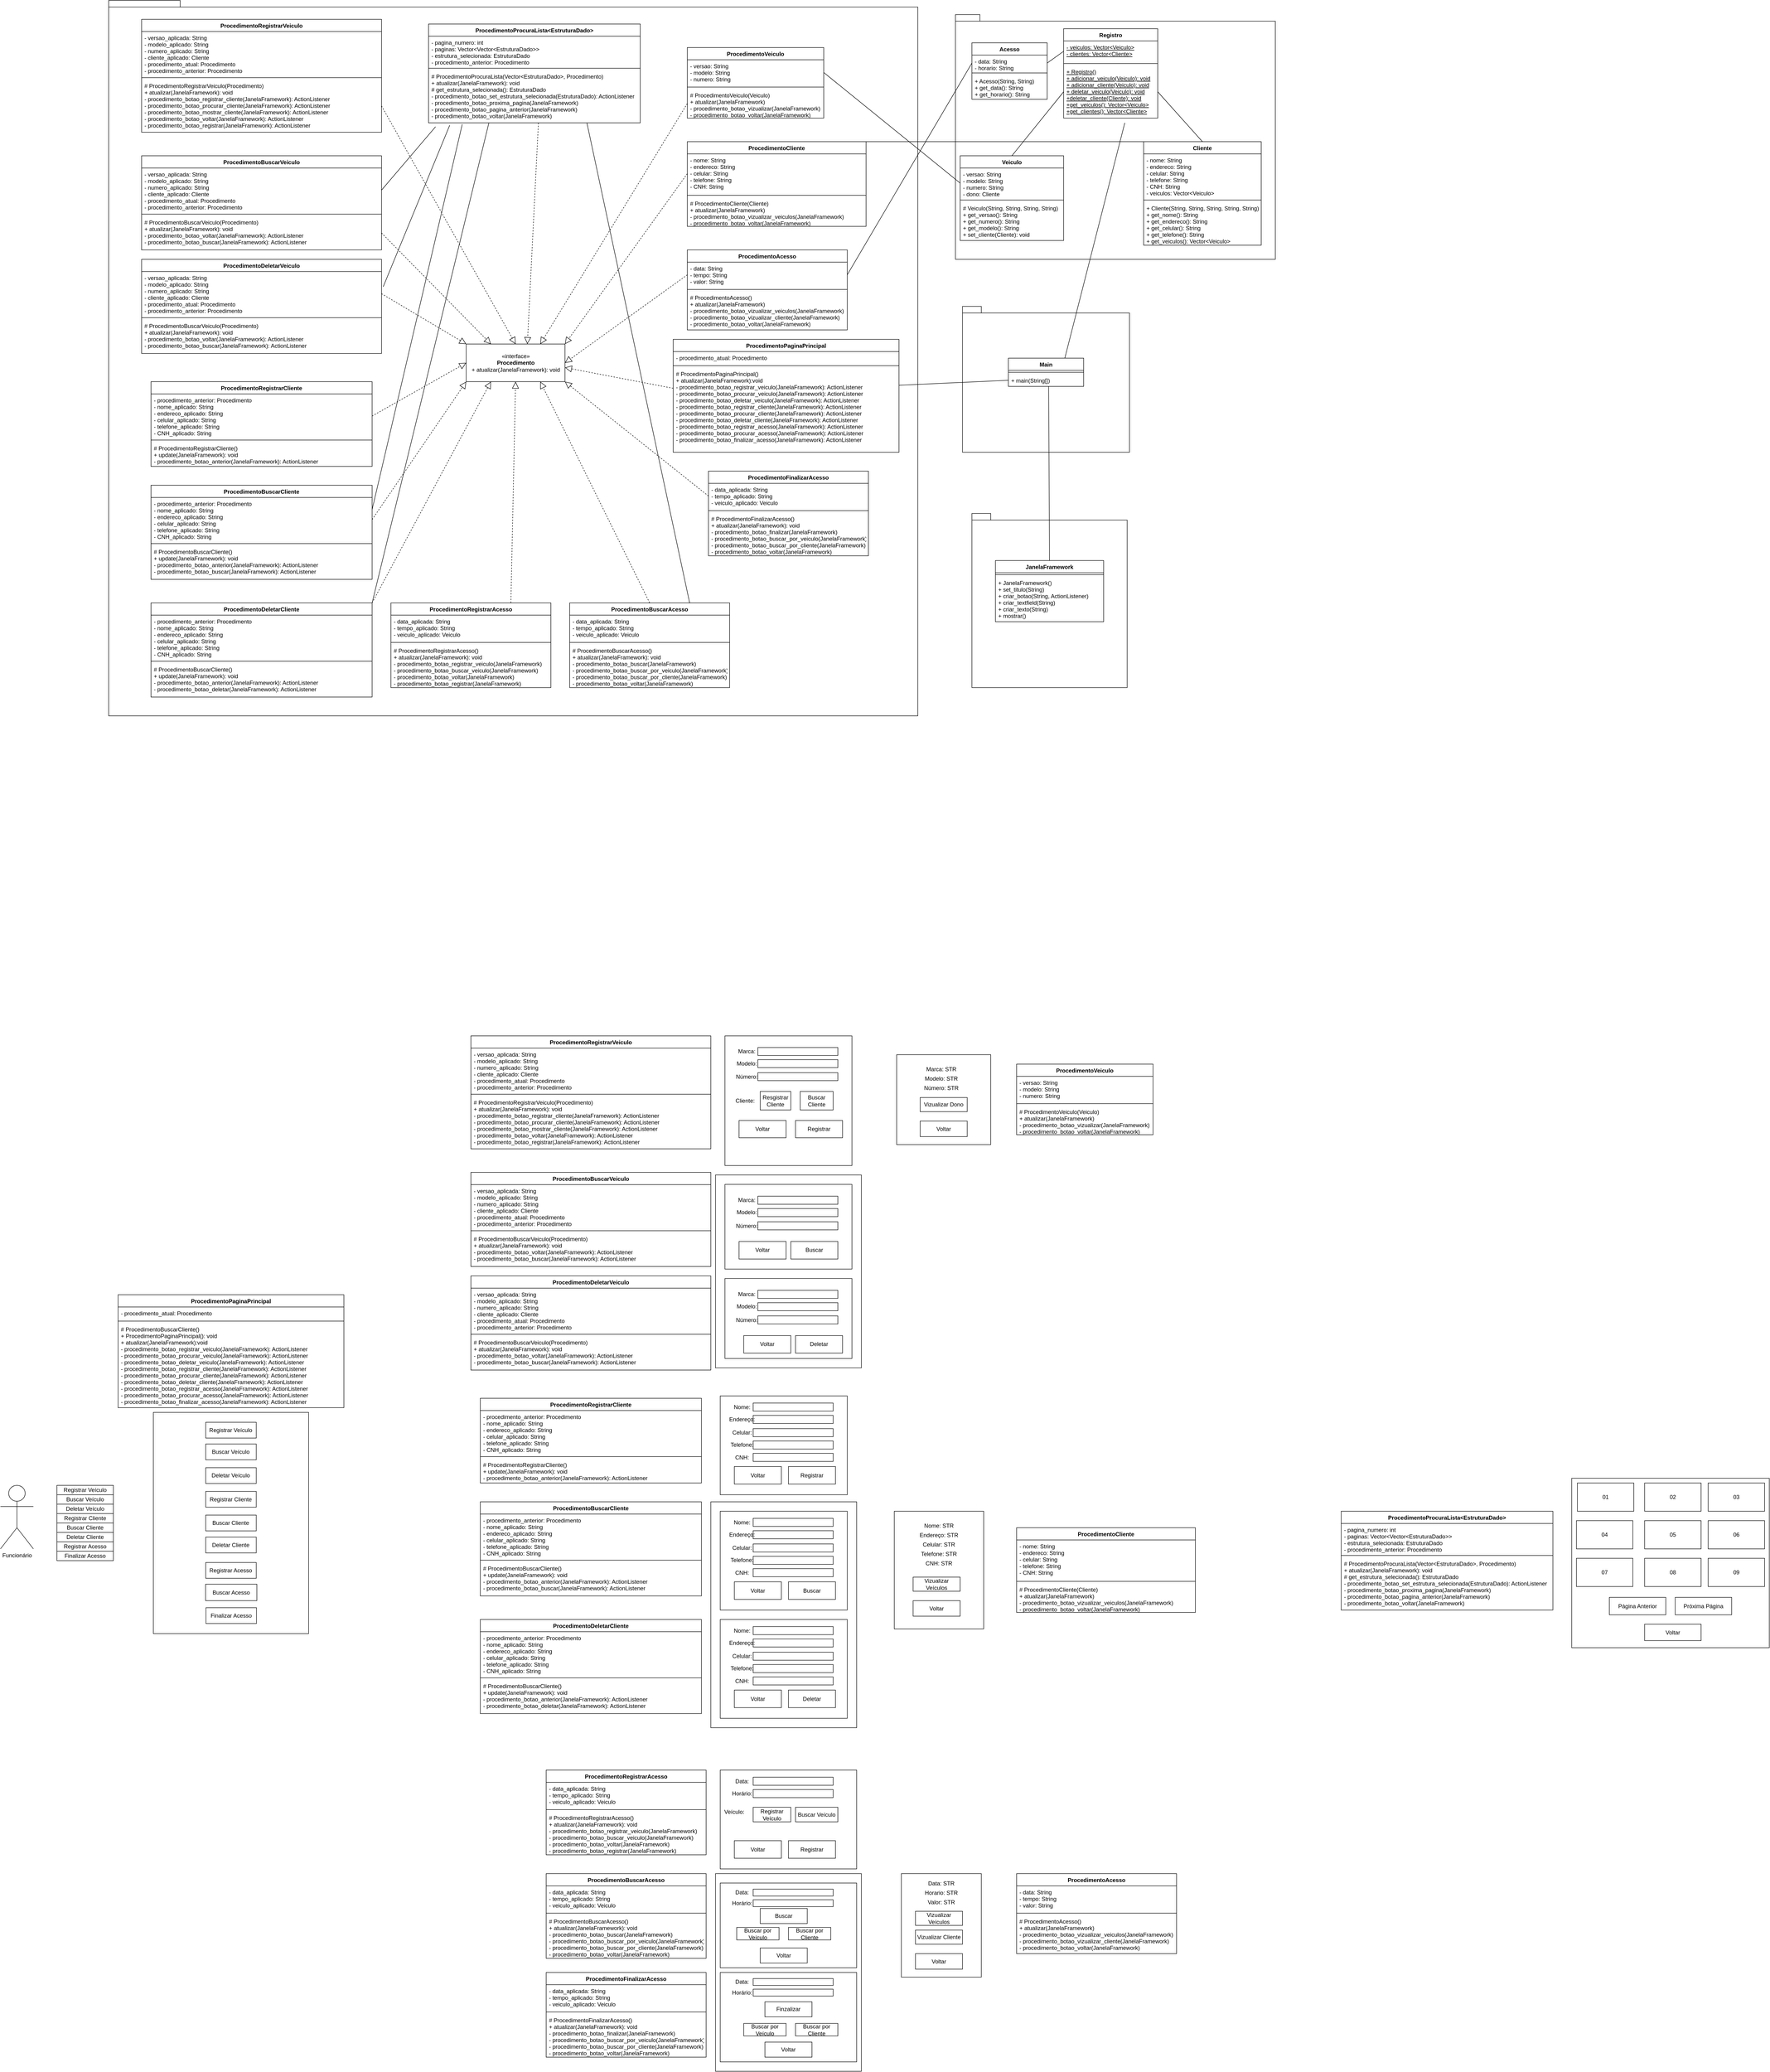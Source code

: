 <mxfile version="14.5.1" type="device"><diagram id="QR1GxRCmHEbqsuWUH_0l" name="Page-1"><mxGraphModel dx="7110" dy="7410" grid="1" gridSize="10" guides="1" tooltips="1" connect="1" arrows="1" fold="1" page="1" pageScale="1" pageWidth="850" pageHeight="1100" math="0" shadow="0"><root><mxCell id="0"/><mxCell id="1" parent="0"/><mxCell id="YGHQCdH7hcnRzZnw-20k-5" value="Funcionário" style="shape=umlActor;verticalLabelPosition=bottom;verticalAlign=top;html=1;outlineConnect=0;" parent="1" vertex="1"><mxGeometry x="60" y="635" width="70" height="135" as="geometry"/></mxCell><mxCell id="YGHQCdH7hcnRzZnw-20k-16" value="" style="group" parent="1" vertex="1" connectable="0"><mxGeometry x="180" y="635" width="120" height="160" as="geometry"/></mxCell><mxCell id="YGHQCdH7hcnRzZnw-20k-8" value="Registrar Veículo" style="rounded=0;whiteSpace=wrap;html=1;" parent="YGHQCdH7hcnRzZnw-20k-16" vertex="1"><mxGeometry width="120" height="20" as="geometry"/></mxCell><mxCell id="YGHQCdH7hcnRzZnw-20k-9" value="Buscar Veículo" style="rounded=0;whiteSpace=wrap;html=1;" parent="YGHQCdH7hcnRzZnw-20k-16" vertex="1"><mxGeometry y="20" width="120" height="20" as="geometry"/></mxCell><mxCell id="YGHQCdH7hcnRzZnw-20k-10" value="Deletar Veículo" style="rounded=0;whiteSpace=wrap;html=1;" parent="YGHQCdH7hcnRzZnw-20k-16" vertex="1"><mxGeometry y="40" width="120" height="20" as="geometry"/></mxCell><mxCell id="YGHQCdH7hcnRzZnw-20k-11" value="Registrar Cliente" style="rounded=0;whiteSpace=wrap;html=1;" parent="YGHQCdH7hcnRzZnw-20k-16" vertex="1"><mxGeometry y="60" width="120" height="20" as="geometry"/></mxCell><mxCell id="YGHQCdH7hcnRzZnw-20k-12" value="Buscar Cliente" style="rounded=0;whiteSpace=wrap;html=1;" parent="YGHQCdH7hcnRzZnw-20k-16" vertex="1"><mxGeometry y="80" width="120" height="20" as="geometry"/></mxCell><mxCell id="YGHQCdH7hcnRzZnw-20k-13" value="Deletar Cliente" style="rounded=0;whiteSpace=wrap;html=1;" parent="YGHQCdH7hcnRzZnw-20k-16" vertex="1"><mxGeometry y="100" width="120" height="20" as="geometry"/></mxCell><mxCell id="YGHQCdH7hcnRzZnw-20k-14" value="Registrar Acesso" style="rounded=0;whiteSpace=wrap;html=1;" parent="YGHQCdH7hcnRzZnw-20k-16" vertex="1"><mxGeometry y="120" width="120" height="20" as="geometry"/></mxCell><mxCell id="YGHQCdH7hcnRzZnw-20k-15" value="Finalizar Acesso" style="rounded=0;whiteSpace=wrap;html=1;" parent="YGHQCdH7hcnRzZnw-20k-16" vertex="1"><mxGeometry y="140" width="120" height="20" as="geometry"/></mxCell><mxCell id="YGHQCdH7hcnRzZnw-20k-31" value="" style="group" parent="1" vertex="1" connectable="0"><mxGeometry x="385" y="480" width="330" height="470" as="geometry"/></mxCell><mxCell id="YGHQCdH7hcnRzZnw-20k-1" value="" style="rounded=0;whiteSpace=wrap;html=1;" parent="YGHQCdH7hcnRzZnw-20k-31" vertex="1"><mxGeometry width="330" height="470" as="geometry"/></mxCell><mxCell id="YGHQCdH7hcnRzZnw-20k-19" value="Registrar Veículo" style="rounded=0;whiteSpace=wrap;html=1;" parent="YGHQCdH7hcnRzZnw-20k-31" vertex="1"><mxGeometry x="111.279" y="20.982" width="107.442" height="33.571" as="geometry"/></mxCell><mxCell id="YGHQCdH7hcnRzZnw-20k-20" value="Buscar Veículo" style="rounded=0;whiteSpace=wrap;html=1;" parent="YGHQCdH7hcnRzZnw-20k-31" vertex="1"><mxGeometry x="111.279" y="67.143" width="107.442" height="33.571" as="geometry"/></mxCell><mxCell id="YGHQCdH7hcnRzZnw-20k-21" value="Deletar Veículo" style="rounded=0;whiteSpace=wrap;html=1;" parent="YGHQCdH7hcnRzZnw-20k-31" vertex="1"><mxGeometry x="111.279" y="117.5" width="107.442" height="33.571" as="geometry"/></mxCell><mxCell id="YGHQCdH7hcnRzZnw-20k-22" value="Registrar Cliente" style="rounded=0;whiteSpace=wrap;html=1;" parent="YGHQCdH7hcnRzZnw-20k-31" vertex="1"><mxGeometry x="111.279" y="167.857" width="107.442" height="33.571" as="geometry"/></mxCell><mxCell id="YGHQCdH7hcnRzZnw-20k-23" value="Buscar Cliente" style="rounded=0;whiteSpace=wrap;html=1;" parent="YGHQCdH7hcnRzZnw-20k-31" vertex="1"><mxGeometry x="111.279" y="218.211" width="107.442" height="33.571" as="geometry"/></mxCell><mxCell id="YGHQCdH7hcnRzZnw-20k-25" value="Registrar Acesso" style="rounded=0;whiteSpace=wrap;html=1;" parent="YGHQCdH7hcnRzZnw-20k-31" vertex="1"><mxGeometry x="111.279" y="318.929" width="107.442" height="33.571" as="geometry"/></mxCell><mxCell id="YGHQCdH7hcnRzZnw-20k-26" value="Finalizar Acesso" style="rounded=0;whiteSpace=wrap;html=1;" parent="YGHQCdH7hcnRzZnw-20k-31" vertex="1"><mxGeometry x="111.779" y="414.996" width="107.442" height="33.571" as="geometry"/></mxCell><mxCell id="YGHQCdH7hcnRzZnw-20k-24" value="Deletar Cliente" style="rounded=0;whiteSpace=wrap;html=1;" parent="YGHQCdH7hcnRzZnw-20k-31" vertex="1"><mxGeometry x="111.279" y="265.004" width="107.442" height="33.571" as="geometry"/></mxCell><mxCell id="YGHQCdH7hcnRzZnw-20k-183" value="Buscar Acesso" style="rounded=0;whiteSpace=wrap;html=1;" parent="YGHQCdH7hcnRzZnw-20k-31" vertex="1"><mxGeometry x="111" y="365" width="109" height="35" as="geometry"/></mxCell><mxCell id="KG8x9JGVLe64Y_Z-lDFT-36" value="ProcedimentoBuscarVeiculo" style="swimlane;fontStyle=1;align=center;verticalAlign=top;childLayout=stackLayout;horizontal=1;startSize=26;horizontalStack=0;resizeParent=1;resizeParentMax=0;resizeLast=0;collapsible=1;marginBottom=0;" parent="1" vertex="1"><mxGeometry x="1060" y="-30" width="510" height="200" as="geometry"/></mxCell><mxCell id="KG8x9JGVLe64Y_Z-lDFT-37" value="- versao_aplicada: String&#10;- modelo_aplicado: String&#10;- numero_aplicado: String&#10;- cliente_aplicado: Cliente&#10;- procedimento_atual: Procedimento&#10;- procedimento_anterior: Procedimento" style="text;strokeColor=none;fillColor=none;align=left;verticalAlign=top;spacingLeft=4;spacingRight=4;overflow=hidden;rotatable=0;points=[[0,0.5],[1,0.5]];portConstraint=eastwest;" parent="KG8x9JGVLe64Y_Z-lDFT-36" vertex="1"><mxGeometry y="26" width="510" height="94" as="geometry"/></mxCell><mxCell id="KG8x9JGVLe64Y_Z-lDFT-38" value="" style="line;strokeWidth=1;fillColor=none;align=left;verticalAlign=middle;spacingTop=-1;spacingLeft=3;spacingRight=3;rotatable=0;labelPosition=right;points=[];portConstraint=eastwest;" parent="KG8x9JGVLe64Y_Z-lDFT-36" vertex="1"><mxGeometry y="120" width="510" height="8" as="geometry"/></mxCell><mxCell id="KG8x9JGVLe64Y_Z-lDFT-39" value="# ProcedimentoBuscarVeiculo(Procedimento)&#10;+ atualizar(JanelaFramework): void&#10;- procedimento_botao_voltar(JanelaFramework): ActionListener&#10;- procedimento_botao_buscar(JanelaFramework): ActionListener" style="text;strokeColor=none;fillColor=none;align=left;verticalAlign=top;spacingLeft=4;spacingRight=4;overflow=hidden;rotatable=0;points=[[0,0.5],[1,0.5]];portConstraint=eastwest;" parent="KG8x9JGVLe64Y_Z-lDFT-36" vertex="1"><mxGeometry y="128" width="510" height="72" as="geometry"/></mxCell><mxCell id="KG8x9JGVLe64Y_Z-lDFT-40" value="ProcedimentoDeletarVeiculo" style="swimlane;fontStyle=1;align=center;verticalAlign=top;childLayout=stackLayout;horizontal=1;startSize=26;horizontalStack=0;resizeParent=1;resizeParentMax=0;resizeLast=0;collapsible=1;marginBottom=0;" parent="1" vertex="1"><mxGeometry x="1060" y="190" width="510" height="200" as="geometry"/></mxCell><mxCell id="KG8x9JGVLe64Y_Z-lDFT-41" value="- versao_aplicada: String&#10;- modelo_aplicado: String&#10;- numero_aplicado: String&#10;- cliente_aplicado: Cliente&#10;- procedimento_atual: Procedimento&#10;- procedimento_anterior: Procedimento" style="text;strokeColor=none;fillColor=none;align=left;verticalAlign=top;spacingLeft=4;spacingRight=4;overflow=hidden;rotatable=0;points=[[0,0.5],[1,0.5]];portConstraint=eastwest;" parent="KG8x9JGVLe64Y_Z-lDFT-40" vertex="1"><mxGeometry y="26" width="510" height="94" as="geometry"/></mxCell><mxCell id="KG8x9JGVLe64Y_Z-lDFT-42" value="" style="line;strokeWidth=1;fillColor=none;align=left;verticalAlign=middle;spacingTop=-1;spacingLeft=3;spacingRight=3;rotatable=0;labelPosition=right;points=[];portConstraint=eastwest;" parent="KG8x9JGVLe64Y_Z-lDFT-40" vertex="1"><mxGeometry y="120" width="510" height="8" as="geometry"/></mxCell><mxCell id="KG8x9JGVLe64Y_Z-lDFT-43" value="# ProcedimentoBuscarVeiculo(Procedimento)&#10;+ atualizar(JanelaFramework): void&#10;- procedimento_botao_voltar(JanelaFramework): ActionListener&#10;- procedimento_botao_buscar(JanelaFramework): ActionListener" style="text;strokeColor=none;fillColor=none;align=left;verticalAlign=top;spacingLeft=4;spacingRight=4;overflow=hidden;rotatable=0;points=[[0,0.5],[1,0.5]];portConstraint=eastwest;" parent="KG8x9JGVLe64Y_Z-lDFT-40" vertex="1"><mxGeometry y="128" width="510" height="72" as="geometry"/></mxCell><mxCell id="KG8x9JGVLe64Y_Z-lDFT-45" value="ProcedimentoProcuraLista&lt;EstruturaDado&gt;" style="swimlane;fontStyle=1;align=center;verticalAlign=top;childLayout=stackLayout;horizontal=1;startSize=26;horizontalStack=0;resizeParent=1;resizeParentMax=0;resizeLast=0;collapsible=1;marginBottom=0;" parent="1" vertex="1"><mxGeometry x="2910" y="690" width="450" height="210" as="geometry"/></mxCell><mxCell id="KG8x9JGVLe64Y_Z-lDFT-46" value="- pagina_numero: int&#10;- paginas: Vector&lt;Vector&lt;EstruturaDado&gt;&gt;&#10;- estrutura_selecionada: EstruturaDado&#10;- procedimento_anterior: Procedimento" style="text;strokeColor=none;fillColor=none;align=left;verticalAlign=top;spacingLeft=4;spacingRight=4;overflow=hidden;rotatable=0;points=[[0,0.5],[1,0.5]];portConstraint=eastwest;" parent="KG8x9JGVLe64Y_Z-lDFT-45" vertex="1"><mxGeometry y="26" width="450" height="64" as="geometry"/></mxCell><mxCell id="KG8x9JGVLe64Y_Z-lDFT-47" value="" style="line;strokeWidth=1;fillColor=none;align=left;verticalAlign=middle;spacingTop=-1;spacingLeft=3;spacingRight=3;rotatable=0;labelPosition=right;points=[];portConstraint=eastwest;" parent="KG8x9JGVLe64Y_Z-lDFT-45" vertex="1"><mxGeometry y="90" width="450" height="8" as="geometry"/></mxCell><mxCell id="KG8x9JGVLe64Y_Z-lDFT-48" value="# ProcedimentoProcuraLista(Vector&lt;EstruturaDado&gt;, Procedimento)&#10;+ atualizar(JanelaFramework): void&#10;# get_estrutura_selecionada(): EstruturaDado&#10;- procedimento_botao_set_estrutura_selecionada(EstruturaDado): ActionListener&#10;- procedimento_botao_proxima_pagina(JanelaFramework)&#10;- procedimento_botao_pagina_anterior(JanelaFramework)&#10;- procedimento_botao_voltar(JanelaFramework)" style="text;strokeColor=none;fillColor=none;align=left;verticalAlign=top;spacingLeft=4;spacingRight=4;overflow=hidden;rotatable=0;points=[[0,0.5],[1,0.5]];portConstraint=eastwest;" parent="KG8x9JGVLe64Y_Z-lDFT-45" vertex="1"><mxGeometry y="98" width="450" height="112" as="geometry"/></mxCell><mxCell id="KG8x9JGVLe64Y_Z-lDFT-54" value="ProcedimentoRegistrarAcesso" style="swimlane;fontStyle=1;align=center;verticalAlign=top;childLayout=stackLayout;horizontal=1;startSize=26;horizontalStack=0;resizeParent=1;resizeParentMax=0;resizeLast=0;collapsible=1;marginBottom=0;" parent="1" vertex="1"><mxGeometry x="1220" y="1240" width="340" height="180" as="geometry"/></mxCell><mxCell id="KG8x9JGVLe64Y_Z-lDFT-55" value="- data_aplicada: String&#10;- tempo_aplicado: String&#10;- veiculo_aplicado: Veiculo" style="text;strokeColor=none;fillColor=none;align=left;verticalAlign=top;spacingLeft=4;spacingRight=4;overflow=hidden;rotatable=0;points=[[0,0.5],[1,0.5]];portConstraint=eastwest;" parent="KG8x9JGVLe64Y_Z-lDFT-54" vertex="1"><mxGeometry y="26" width="340" height="54" as="geometry"/></mxCell><mxCell id="KG8x9JGVLe64Y_Z-lDFT-56" value="" style="line;strokeWidth=1;fillColor=none;align=left;verticalAlign=middle;spacingTop=-1;spacingLeft=3;spacingRight=3;rotatable=0;labelPosition=right;points=[];portConstraint=eastwest;" parent="KG8x9JGVLe64Y_Z-lDFT-54" vertex="1"><mxGeometry y="80" width="340" height="8" as="geometry"/></mxCell><mxCell id="KG8x9JGVLe64Y_Z-lDFT-57" value="# ProcedimentoRegistrarAcesso()&#10;+ atualizar(JanelaFramework): void&#10;- procedimento_botao_registrar_veiculo(JanelaFramework)&#10;- procedimento_botao_buscar_veiculo(JanelaFramework)&#10;- procedimento_botao_voltar(JanelaFramework)&#10;- procedimento_botao_registrar(JanelaFramework)&#10;" style="text;strokeColor=none;fillColor=none;align=left;verticalAlign=top;spacingLeft=4;spacingRight=4;overflow=hidden;rotatable=0;points=[[0,0.5],[1,0.5]];portConstraint=eastwest;" parent="KG8x9JGVLe64Y_Z-lDFT-54" vertex="1"><mxGeometry y="88" width="340" height="92" as="geometry"/></mxCell><mxCell id="KG8x9JGVLe64Y_Z-lDFT-58" value="ProcedimentoBuscarAcesso" style="swimlane;fontStyle=1;align=center;verticalAlign=top;childLayout=stackLayout;horizontal=1;startSize=26;horizontalStack=0;resizeParent=1;resizeParentMax=0;resizeLast=0;collapsible=1;marginBottom=0;" parent="1" vertex="1"><mxGeometry x="1220" y="1460" width="340" height="180" as="geometry"/></mxCell><mxCell id="KG8x9JGVLe64Y_Z-lDFT-59" value="- data_aplicada: String&#10;- tempo_aplicado: String&#10;- veiculo_aplicado: Veiculo" style="text;strokeColor=none;fillColor=none;align=left;verticalAlign=top;spacingLeft=4;spacingRight=4;overflow=hidden;rotatable=0;points=[[0,0.5],[1,0.5]];portConstraint=eastwest;" parent="KG8x9JGVLe64Y_Z-lDFT-58" vertex="1"><mxGeometry y="26" width="340" height="54" as="geometry"/></mxCell><mxCell id="KG8x9JGVLe64Y_Z-lDFT-60" value="" style="line;strokeWidth=1;fillColor=none;align=left;verticalAlign=middle;spacingTop=-1;spacingLeft=3;spacingRight=3;rotatable=0;labelPosition=right;points=[];portConstraint=eastwest;" parent="KG8x9JGVLe64Y_Z-lDFT-58" vertex="1"><mxGeometry y="80" width="340" height="8" as="geometry"/></mxCell><mxCell id="KG8x9JGVLe64Y_Z-lDFT-61" value="# ProcedimentoBuscarAcesso()&#10;+ atualizar(JanelaFramework): void&#10;- procedimento_botao_buscar(JanelaFramework)&#10;- procedimento_botao_buscar_por_veiculo(JanelaFramework)&#10;- procedimento_botao_buscar_por_cliente(JanelaFramework)&#10;- procedimento_botao_voltar(JanelaFramework)" style="text;strokeColor=none;fillColor=none;align=left;verticalAlign=top;spacingLeft=4;spacingRight=4;overflow=hidden;rotatable=0;points=[[0,0.5],[1,0.5]];portConstraint=eastwest;" parent="KG8x9JGVLe64Y_Z-lDFT-58" vertex="1"><mxGeometry y="88" width="340" height="92" as="geometry"/></mxCell><mxCell id="KG8x9JGVLe64Y_Z-lDFT-66" value="ProcedimentoCliente" style="swimlane;fontStyle=1;align=center;verticalAlign=top;childLayout=stackLayout;horizontal=1;startSize=26;horizontalStack=0;resizeParent=1;resizeParentMax=0;resizeLast=0;collapsible=1;marginBottom=0;" parent="1" vertex="1"><mxGeometry x="2220" y="725" width="380" height="180" as="geometry"/></mxCell><mxCell id="KG8x9JGVLe64Y_Z-lDFT-67" value="- nome: String&#10;- endereco: String&#10;- celular: String&#10;- telefone: String&#10;- CNH: String" style="text;strokeColor=none;fillColor=none;align=left;verticalAlign=top;spacingLeft=4;spacingRight=4;overflow=hidden;rotatable=0;points=[[0,0.5],[1,0.5]];portConstraint=eastwest;" parent="KG8x9JGVLe64Y_Z-lDFT-66" vertex="1"><mxGeometry y="26" width="380" height="84" as="geometry"/></mxCell><mxCell id="KG8x9JGVLe64Y_Z-lDFT-68" value="" style="line;strokeWidth=1;fillColor=none;align=left;verticalAlign=middle;spacingTop=-1;spacingLeft=3;spacingRight=3;rotatable=0;labelPosition=right;points=[];portConstraint=eastwest;" parent="KG8x9JGVLe64Y_Z-lDFT-66" vertex="1"><mxGeometry y="110" width="380" height="8" as="geometry"/></mxCell><mxCell id="KG8x9JGVLe64Y_Z-lDFT-69" value="# ProcedimentoCliente(Cliente)&#10;+ atualizar(JanelaFramework)&#10;- procedimento_botao_vizualizar_veiculos(JanelaFramework)&#10;- procedimento_botao_voltar(JanelaFramework)" style="text;strokeColor=none;fillColor=none;align=left;verticalAlign=top;spacingLeft=4;spacingRight=4;overflow=hidden;rotatable=0;points=[[0,0.5],[1,0.5]];portConstraint=eastwest;" parent="KG8x9JGVLe64Y_Z-lDFT-66" vertex="1"><mxGeometry y="118" width="380" height="62" as="geometry"/></mxCell><mxCell id="KG8x9JGVLe64Y_Z-lDFT-70" value="ProcedimentoVeiculo" style="swimlane;fontStyle=1;align=center;verticalAlign=top;childLayout=stackLayout;horizontal=1;startSize=26;horizontalStack=0;resizeParent=1;resizeParentMax=0;resizeLast=0;collapsible=1;marginBottom=0;" parent="1" vertex="1"><mxGeometry x="2220" y="-260" width="290" height="150" as="geometry"/></mxCell><mxCell id="KG8x9JGVLe64Y_Z-lDFT-71" value="- versao: String&#10;- modelo: String&#10;- numero: String" style="text;strokeColor=none;fillColor=none;align=left;verticalAlign=top;spacingLeft=4;spacingRight=4;overflow=hidden;rotatable=0;points=[[0,0.5],[1,0.5]];portConstraint=eastwest;" parent="KG8x9JGVLe64Y_Z-lDFT-70" vertex="1"><mxGeometry y="26" width="290" height="54" as="geometry"/></mxCell><mxCell id="KG8x9JGVLe64Y_Z-lDFT-72" value="" style="line;strokeWidth=1;fillColor=none;align=left;verticalAlign=middle;spacingTop=-1;spacingLeft=3;spacingRight=3;rotatable=0;labelPosition=right;points=[];portConstraint=eastwest;" parent="KG8x9JGVLe64Y_Z-lDFT-70" vertex="1"><mxGeometry y="80" width="290" height="8" as="geometry"/></mxCell><mxCell id="KG8x9JGVLe64Y_Z-lDFT-73" value="# ProcedimentoVeiculo(Veiculo)&#10;+ atualizar(JanelaFramework)&#10;- procedimento_botao_vizualizar(JanelaFramework)&#10;- procedimento_botao_voltar(JanelaFramework)" style="text;strokeColor=none;fillColor=none;align=left;verticalAlign=top;spacingLeft=4;spacingRight=4;overflow=hidden;rotatable=0;points=[[0,0.5],[1,0.5]];portConstraint=eastwest;" parent="KG8x9JGVLe64Y_Z-lDFT-70" vertex="1"><mxGeometry y="88" width="290" height="62" as="geometry"/></mxCell><mxCell id="KG8x9JGVLe64Y_Z-lDFT-86" value="ProcedimentoRegistrarCliente" style="swimlane;fontStyle=1;align=center;verticalAlign=top;childLayout=stackLayout;horizontal=1;startSize=26;horizontalStack=0;resizeParent=1;resizeParentMax=0;resizeLast=0;collapsible=1;marginBottom=0;" parent="1" vertex="1"><mxGeometry x="1080" y="450" width="470" height="180" as="geometry"/></mxCell><mxCell id="KG8x9JGVLe64Y_Z-lDFT-87" value="- procedimento_anterior: Procedimento&#10;- nome_aplicado: String&#10;&#9;- endereco_aplicado: String&#10;&#9;- celular_aplicado: String&#10;&#9;- telefone_aplicado: String&#10;- CNH_aplicado: String" style="text;strokeColor=none;fillColor=none;align=left;verticalAlign=top;spacingLeft=4;spacingRight=4;overflow=hidden;rotatable=0;points=[[0,0.5],[1,0.5]];portConstraint=eastwest;" parent="KG8x9JGVLe64Y_Z-lDFT-86" vertex="1"><mxGeometry y="26" width="470" height="94" as="geometry"/></mxCell><mxCell id="KG8x9JGVLe64Y_Z-lDFT-88" value="" style="line;strokeWidth=1;fillColor=none;align=left;verticalAlign=middle;spacingTop=-1;spacingLeft=3;spacingRight=3;rotatable=0;labelPosition=right;points=[];portConstraint=eastwest;" parent="KG8x9JGVLe64Y_Z-lDFT-86" vertex="1"><mxGeometry y="120" width="470" height="8" as="geometry"/></mxCell><mxCell id="KG8x9JGVLe64Y_Z-lDFT-89" value="# ProcedimentoRegistrarCliente()&#10;+ update(JanelaFramework): void&#10;- procedimento_botao_anterior(JanelaFramework): ActionListener&#10;" style="text;strokeColor=none;fillColor=none;align=left;verticalAlign=top;spacingLeft=4;spacingRight=4;overflow=hidden;rotatable=0;points=[[0,0.5],[1,0.5]];portConstraint=eastwest;" parent="KG8x9JGVLe64Y_Z-lDFT-86" vertex="1"><mxGeometry y="128" width="470" height="52" as="geometry"/></mxCell><mxCell id="KG8x9JGVLe64Y_Z-lDFT-94" value="ProcedimentoBuscarCliente" style="swimlane;fontStyle=1;align=center;verticalAlign=top;childLayout=stackLayout;horizontal=1;startSize=26;horizontalStack=0;resizeParent=1;resizeParentMax=0;resizeLast=0;collapsible=1;marginBottom=0;" parent="1" vertex="1"><mxGeometry x="1080" y="670" width="470" height="200" as="geometry"/></mxCell><mxCell id="KG8x9JGVLe64Y_Z-lDFT-95" value="- procedimento_anterior: Procedimento&#10;- nome_aplicado: String&#10;&#9;- endereco_aplicado: String&#10;&#9;- celular_aplicado: String&#10;&#9;- telefone_aplicado: String&#10;- CNH_aplicado: String" style="text;strokeColor=none;fillColor=none;align=left;verticalAlign=top;spacingLeft=4;spacingRight=4;overflow=hidden;rotatable=0;points=[[0,0.5],[1,0.5]];portConstraint=eastwest;" parent="KG8x9JGVLe64Y_Z-lDFT-94" vertex="1"><mxGeometry y="26" width="470" height="94" as="geometry"/></mxCell><mxCell id="KG8x9JGVLe64Y_Z-lDFT-96" value="" style="line;strokeWidth=1;fillColor=none;align=left;verticalAlign=middle;spacingTop=-1;spacingLeft=3;spacingRight=3;rotatable=0;labelPosition=right;points=[];portConstraint=eastwest;" parent="KG8x9JGVLe64Y_Z-lDFT-94" vertex="1"><mxGeometry y="120" width="470" height="8" as="geometry"/></mxCell><mxCell id="KG8x9JGVLe64Y_Z-lDFT-97" value="# ProcedimentoBuscarCliente()&#10;+ update(JanelaFramework): void&#10;- procedimento_botao_anterior(JanelaFramework): ActionListener&#10;- procedimento_botao_buscar(JanelaFramework): ActionListener" style="text;strokeColor=none;fillColor=none;align=left;verticalAlign=top;spacingLeft=4;spacingRight=4;overflow=hidden;rotatable=0;points=[[0,0.5],[1,0.5]];portConstraint=eastwest;" parent="KG8x9JGVLe64Y_Z-lDFT-94" vertex="1"><mxGeometry y="128" width="470" height="72" as="geometry"/></mxCell><mxCell id="KG8x9JGVLe64Y_Z-lDFT-98" value="ProcedimentoDeletarCliente" style="swimlane;fontStyle=1;align=center;verticalAlign=top;childLayout=stackLayout;horizontal=1;startSize=26;horizontalStack=0;resizeParent=1;resizeParentMax=0;resizeLast=0;collapsible=1;marginBottom=0;" parent="1" vertex="1"><mxGeometry x="1080" y="920" width="470" height="200" as="geometry"/></mxCell><mxCell id="KG8x9JGVLe64Y_Z-lDFT-99" value="- procedimento_anterior: Procedimento&#10;- nome_aplicado: String&#10;&#9;- endereco_aplicado: String&#10;&#9;- celular_aplicado: String&#10;&#9;- telefone_aplicado: String&#10;- CNH_aplicado: String" style="text;strokeColor=none;fillColor=none;align=left;verticalAlign=top;spacingLeft=4;spacingRight=4;overflow=hidden;rotatable=0;points=[[0,0.5],[1,0.5]];portConstraint=eastwest;" parent="KG8x9JGVLe64Y_Z-lDFT-98" vertex="1"><mxGeometry y="26" width="470" height="94" as="geometry"/></mxCell><mxCell id="KG8x9JGVLe64Y_Z-lDFT-100" value="" style="line;strokeWidth=1;fillColor=none;align=left;verticalAlign=middle;spacingTop=-1;spacingLeft=3;spacingRight=3;rotatable=0;labelPosition=right;points=[];portConstraint=eastwest;" parent="KG8x9JGVLe64Y_Z-lDFT-98" vertex="1"><mxGeometry y="120" width="470" height="8" as="geometry"/></mxCell><mxCell id="KG8x9JGVLe64Y_Z-lDFT-101" value="# ProcedimentoBuscarCliente()&#10;+ update(JanelaFramework): void&#10;- procedimento_botao_anterior(JanelaFramework): ActionListener&#10;- procedimento_botao_deletar(JanelaFramework): ActionListener" style="text;strokeColor=none;fillColor=none;align=left;verticalAlign=top;spacingLeft=4;spacingRight=4;overflow=hidden;rotatable=0;points=[[0,0.5],[1,0.5]];portConstraint=eastwest;" parent="KG8x9JGVLe64Y_Z-lDFT-98" vertex="1"><mxGeometry y="128" width="470" height="72" as="geometry"/></mxCell><mxCell id="KG8x9JGVLe64Y_Z-lDFT-102" value="ProcedimentoPaginaPrincipal" style="swimlane;fontStyle=1;align=center;verticalAlign=top;childLayout=stackLayout;horizontal=1;startSize=26;horizontalStack=0;resizeParent=1;resizeParentMax=0;resizeLast=0;collapsible=1;marginBottom=0;" parent="1" vertex="1"><mxGeometry x="310" y="230" width="480" height="240" as="geometry"/></mxCell><mxCell id="KG8x9JGVLe64Y_Z-lDFT-103" value="- procedimento_atual: Procedimento&#10;&#10;&#10;" style="text;strokeColor=none;fillColor=none;align=left;verticalAlign=top;spacingLeft=4;spacingRight=4;overflow=hidden;rotatable=0;points=[[0,0.5],[1,0.5]];portConstraint=eastwest;" parent="KG8x9JGVLe64Y_Z-lDFT-102" vertex="1"><mxGeometry y="26" width="480" height="26" as="geometry"/></mxCell><mxCell id="KG8x9JGVLe64Y_Z-lDFT-104" value="" style="line;strokeWidth=1;fillColor=none;align=left;verticalAlign=middle;spacingTop=-1;spacingLeft=3;spacingRight=3;rotatable=0;labelPosition=right;points=[];portConstraint=eastwest;" parent="KG8x9JGVLe64Y_Z-lDFT-102" vertex="1"><mxGeometry y="52" width="480" height="8" as="geometry"/></mxCell><mxCell id="KG8x9JGVLe64Y_Z-lDFT-105" value="# ProcedimentoBuscarCliente()&#10;+ ProcedimentoPaginaPrincipal(): void&#10;+ atualizar(JanelaFramework):void&#10;- procedimento_botao_registrar_veiculo(JanelaFramework): ActionListener&#10;- procedimento_botao_procurar_veiculo(JanelaFramework): ActionListener&#10;- procedimento_botao_deletar_veiculo(JanelaFramework): ActionListener&#10;- procedimento_botao_registrar_cliente(JanelaFramework): ActionListener&#10;- procedimento_botao_procurar_cliente(JanelaFramework): ActionListener&#10;- procedimento_botao_deletar_cliente(JanelaFramework): ActionListener&#10;- procedimento_botao_registrar_acesso(JanelaFramework): ActionListener&#10;- procedimento_botao_procurar_acesso(JanelaFramework): ActionListener&#10;- procedimento_botao_finalizar_acesso(JanelaFramework): ActionListener&#10;&#10;&#10;" style="text;strokeColor=none;fillColor=none;align=left;verticalAlign=top;spacingLeft=4;spacingRight=4;overflow=hidden;rotatable=0;points=[[0,0.5],[1,0.5]];portConstraint=eastwest;" parent="KG8x9JGVLe64Y_Z-lDFT-102" vertex="1"><mxGeometry y="60" width="480" height="180" as="geometry"/></mxCell><mxCell id="YGHQCdH7hcnRzZnw-20k-65" value="" style="group" parent="1" vertex="1" connectable="0"><mxGeometry x="1600" y="-320" width="310" height="275.5" as="geometry"/></mxCell><mxCell id="YGHQCdH7hcnRzZnw-20k-33" value="" style="rounded=0;whiteSpace=wrap;html=1;" parent="YGHQCdH7hcnRzZnw-20k-65" vertex="1"><mxGeometry width="270" height="275.5" as="geometry"/></mxCell><mxCell id="YGHQCdH7hcnRzZnw-20k-43" value="" style="group" parent="YGHQCdH7hcnRzZnw-20k-65" vertex="1" connectable="0"><mxGeometry x="30" y="20.237" width="210" height="25.84" as="geometry"/></mxCell><mxCell id="YGHQCdH7hcnRzZnw-20k-34" value="" style="rounded=0;whiteSpace=wrap;html=1;" parent="YGHQCdH7hcnRzZnw-20k-43" vertex="1"><mxGeometry x="40" y="4.488" width="170" height="16.864" as="geometry"/></mxCell><mxCell id="YGHQCdH7hcnRzZnw-20k-42" value="Marca:" style="text;html=1;strokeColor=none;fillColor=none;align=center;verticalAlign=middle;whiteSpace=wrap;rounded=0;" parent="YGHQCdH7hcnRzZnw-20k-43" vertex="1"><mxGeometry width="33.49" height="25.84" as="geometry"/></mxCell><mxCell id="YGHQCdH7hcnRzZnw-20k-45" value="" style="rounded=0;whiteSpace=wrap;html=1;" parent="YGHQCdH7hcnRzZnw-20k-65" vertex="1"><mxGeometry x="70" y="50.565" width="170" height="16.864" as="geometry"/></mxCell><mxCell id="YGHQCdH7hcnRzZnw-20k-46" value="Modelo:" style="text;html=1;strokeColor=none;fillColor=none;align=center;verticalAlign=middle;whiteSpace=wrap;rounded=0;" parent="YGHQCdH7hcnRzZnw-20k-65" vertex="1"><mxGeometry x="30" y="46.077" width="33.49" height="25.84" as="geometry"/></mxCell><mxCell id="YGHQCdH7hcnRzZnw-20k-48" value="" style="group" parent="YGHQCdH7hcnRzZnw-20k-65" vertex="1" connectable="0"><mxGeometry x="30" y="73.723" width="210" height="25.84" as="geometry"/></mxCell><mxCell id="YGHQCdH7hcnRzZnw-20k-49" value="" style="rounded=0;whiteSpace=wrap;html=1;" parent="YGHQCdH7hcnRzZnw-20k-48" vertex="1"><mxGeometry x="40" y="4.488" width="170" height="16.864" as="geometry"/></mxCell><mxCell id="YGHQCdH7hcnRzZnw-20k-50" value="Número:" style="text;html=1;strokeColor=none;fillColor=none;align=center;verticalAlign=middle;whiteSpace=wrap;rounded=0;" parent="YGHQCdH7hcnRzZnw-20k-48" vertex="1"><mxGeometry width="33.49" height="25.84" as="geometry"/></mxCell><mxCell id="YGHQCdH7hcnRzZnw-20k-51" value="Registrar" style="rounded=0;whiteSpace=wrap;html=1;" parent="YGHQCdH7hcnRzZnw-20k-65" vertex="1"><mxGeometry x="150" y="179.734" width="100" height="36.733" as="geometry"/></mxCell><mxCell id="YGHQCdH7hcnRzZnw-20k-52" value="Voltar" style="rounded=0;whiteSpace=wrap;html=1;" parent="YGHQCdH7hcnRzZnw-20k-65" vertex="1"><mxGeometry x="30" y="179.734" width="100" height="36.733" as="geometry"/></mxCell><mxCell id="YGHQCdH7hcnRzZnw-20k-62" value="Cliente:" style="text;html=1;strokeColor=none;fillColor=none;align=center;verticalAlign=middle;whiteSpace=wrap;rounded=0;" parent="YGHQCdH7hcnRzZnw-20k-65" vertex="1"><mxGeometry x="23" y="127.911" width="40" height="19.679" as="geometry"/></mxCell><mxCell id="YGHQCdH7hcnRzZnw-20k-63" value="Resgistrar Cliente" style="rounded=0;whiteSpace=wrap;html=1;" parent="YGHQCdH7hcnRzZnw-20k-65" vertex="1"><mxGeometry x="75" y="118.071" width="65" height="39.357" as="geometry"/></mxCell><mxCell id="YGHQCdH7hcnRzZnw-20k-64" value="Buscar Cliente" style="rounded=0;whiteSpace=wrap;html=1;" parent="YGHQCdH7hcnRzZnw-20k-65" vertex="1"><mxGeometry x="160" y="118.071" width="70" height="39.357" as="geometry"/></mxCell><mxCell id="YGHQCdH7hcnRzZnw-20k-136" value="" style="group" parent="1" vertex="1" connectable="0"><mxGeometry x="1590" y="445" width="270" height="210" as="geometry"/></mxCell><mxCell id="YGHQCdH7hcnRzZnw-20k-104" value="" style="rounded=0;whiteSpace=wrap;html=1;" parent="YGHQCdH7hcnRzZnw-20k-136" vertex="1"><mxGeometry width="270" height="210" as="geometry"/></mxCell><mxCell id="YGHQCdH7hcnRzZnw-20k-105" value="" style="group" parent="YGHQCdH7hcnRzZnw-20k-136" vertex="1" connectable="0"><mxGeometry x="30" y="10.567" width="210" height="26.262" as="geometry"/></mxCell><mxCell id="YGHQCdH7hcnRzZnw-20k-106" value="" style="rounded=0;whiteSpace=wrap;html=1;" parent="YGHQCdH7hcnRzZnw-20k-105" vertex="1"><mxGeometry x="40" y="4.561" width="170" height="17.14" as="geometry"/></mxCell><mxCell id="YGHQCdH7hcnRzZnw-20k-107" value="Nome:" style="text;html=1;strokeColor=none;fillColor=none;align=center;verticalAlign=middle;whiteSpace=wrap;rounded=0;" parent="YGHQCdH7hcnRzZnw-20k-105" vertex="1"><mxGeometry width="33.49" height="26.262" as="geometry"/></mxCell><mxCell id="YGHQCdH7hcnRzZnw-20k-108" value="" style="rounded=0;whiteSpace=wrap;html=1;" parent="YGHQCdH7hcnRzZnw-20k-136" vertex="1"><mxGeometry x="70" y="41.39" width="170" height="17.14" as="geometry"/></mxCell><mxCell id="YGHQCdH7hcnRzZnw-20k-109" value="Endereço:" style="text;html=1;strokeColor=none;fillColor=none;align=center;verticalAlign=middle;whiteSpace=wrap;rounded=0;" parent="YGHQCdH7hcnRzZnw-20k-136" vertex="1"><mxGeometry x="30" y="36.829" width="33.49" height="26.262" as="geometry"/></mxCell><mxCell id="YGHQCdH7hcnRzZnw-20k-110" value="" style="group" parent="YGHQCdH7hcnRzZnw-20k-136" vertex="1" connectable="0"><mxGeometry x="30" y="64.927" width="210" height="26.262" as="geometry"/></mxCell><mxCell id="YGHQCdH7hcnRzZnw-20k-111" value="" style="rounded=0;whiteSpace=wrap;html=1;" parent="YGHQCdH7hcnRzZnw-20k-110" vertex="1"><mxGeometry x="40" y="4.561" width="170" height="17.14" as="geometry"/></mxCell><mxCell id="YGHQCdH7hcnRzZnw-20k-112" value="Celular:" style="text;html=1;strokeColor=none;fillColor=none;align=center;verticalAlign=middle;whiteSpace=wrap;rounded=0;" parent="YGHQCdH7hcnRzZnw-20k-110" vertex="1"><mxGeometry width="33.49" height="26.262" as="geometry"/></mxCell><mxCell id="YGHQCdH7hcnRzZnw-20k-113" value="Registrar" style="rounded=0;whiteSpace=wrap;html=1;" parent="YGHQCdH7hcnRzZnw-20k-136" vertex="1"><mxGeometry x="145" y="150" width="100" height="37.333" as="geometry"/></mxCell><mxCell id="YGHQCdH7hcnRzZnw-20k-114" value="Voltar" style="rounded=0;whiteSpace=wrap;html=1;" parent="YGHQCdH7hcnRzZnw-20k-136" vertex="1"><mxGeometry x="30" y="150" width="100" height="37.333" as="geometry"/></mxCell><mxCell id="YGHQCdH7hcnRzZnw-20k-129" value="" style="group" parent="YGHQCdH7hcnRzZnw-20k-136" vertex="1" connectable="0"><mxGeometry x="30" y="91.187" width="210" height="26.262" as="geometry"/></mxCell><mxCell id="YGHQCdH7hcnRzZnw-20k-130" value="" style="rounded=0;whiteSpace=wrap;html=1;" parent="YGHQCdH7hcnRzZnw-20k-129" vertex="1"><mxGeometry x="40" y="4.561" width="170" height="17.14" as="geometry"/></mxCell><mxCell id="YGHQCdH7hcnRzZnw-20k-131" value="Telefone:" style="text;html=1;strokeColor=none;fillColor=none;align=center;verticalAlign=middle;whiteSpace=wrap;rounded=0;" parent="YGHQCdH7hcnRzZnw-20k-129" vertex="1"><mxGeometry width="33.49" height="26.262" as="geometry"/></mxCell><mxCell id="YGHQCdH7hcnRzZnw-20k-132" value="" style="group" parent="YGHQCdH7hcnRzZnw-20k-136" vertex="1" connectable="0"><mxGeometry x="30" y="117.447" width="210" height="26.262" as="geometry"/></mxCell><mxCell id="YGHQCdH7hcnRzZnw-20k-133" value="" style="rounded=0;whiteSpace=wrap;html=1;" parent="YGHQCdH7hcnRzZnw-20k-132" vertex="1"><mxGeometry x="40" y="4.561" width="170" height="17.14" as="geometry"/></mxCell><mxCell id="YGHQCdH7hcnRzZnw-20k-134" value="CNH:" style="text;html=1;strokeColor=none;fillColor=none;align=center;verticalAlign=middle;whiteSpace=wrap;rounded=0;" parent="YGHQCdH7hcnRzZnw-20k-132" vertex="1"><mxGeometry width="33.49" height="26.262" as="geometry"/></mxCell><mxCell id="YGHQCdH7hcnRzZnw-20k-187" value="" style="group" parent="1" vertex="1" connectable="0"><mxGeometry x="1590" y="1240" width="290" height="210" as="geometry"/></mxCell><mxCell id="YGHQCdH7hcnRzZnw-20k-188" value="" style="rounded=0;whiteSpace=wrap;html=1;" parent="YGHQCdH7hcnRzZnw-20k-187" vertex="1"><mxGeometry width="290" height="210" as="geometry"/></mxCell><mxCell id="YGHQCdH7hcnRzZnw-20k-189" value="" style="group" parent="YGHQCdH7hcnRzZnw-20k-187" vertex="1" connectable="0"><mxGeometry x="30" y="10.567" width="210" height="26.262" as="geometry"/></mxCell><mxCell id="YGHQCdH7hcnRzZnw-20k-190" value="" style="rounded=0;whiteSpace=wrap;html=1;" parent="YGHQCdH7hcnRzZnw-20k-189" vertex="1"><mxGeometry x="40" y="4.561" width="170" height="17.14" as="geometry"/></mxCell><mxCell id="YGHQCdH7hcnRzZnw-20k-191" value="Data:" style="text;html=1;strokeColor=none;fillColor=none;align=center;verticalAlign=middle;whiteSpace=wrap;rounded=0;" parent="YGHQCdH7hcnRzZnw-20k-189" vertex="1"><mxGeometry width="33.49" height="26.262" as="geometry"/></mxCell><mxCell id="YGHQCdH7hcnRzZnw-20k-192" value="" style="rounded=0;whiteSpace=wrap;html=1;" parent="YGHQCdH7hcnRzZnw-20k-187" vertex="1"><mxGeometry x="70" y="41.39" width="170" height="17.14" as="geometry"/></mxCell><mxCell id="YGHQCdH7hcnRzZnw-20k-193" value="Horário:" style="text;html=1;strokeColor=none;fillColor=none;align=center;verticalAlign=middle;whiteSpace=wrap;rounded=0;" parent="YGHQCdH7hcnRzZnw-20k-187" vertex="1"><mxGeometry x="30" y="36.829" width="33.49" height="26.262" as="geometry"/></mxCell><mxCell id="YGHQCdH7hcnRzZnw-20k-197" value="Registrar" style="rounded=0;whiteSpace=wrap;html=1;" parent="YGHQCdH7hcnRzZnw-20k-187" vertex="1"><mxGeometry x="145" y="150" width="100" height="37.333" as="geometry"/></mxCell><mxCell id="YGHQCdH7hcnRzZnw-20k-198" value="Voltar" style="rounded=0;whiteSpace=wrap;html=1;" parent="YGHQCdH7hcnRzZnw-20k-187" vertex="1"><mxGeometry x="30" y="150" width="100" height="37.333" as="geometry"/></mxCell><mxCell id="YGHQCdH7hcnRzZnw-20k-205" value="Registrar Veículo" style="rounded=0;whiteSpace=wrap;html=1;" parent="YGHQCdH7hcnRzZnw-20k-187" vertex="1"><mxGeometry x="70" y="79" width="80" height="31" as="geometry"/></mxCell><mxCell id="YGHQCdH7hcnRzZnw-20k-206" value="Veículo:" style="text;html=1;strokeColor=none;fillColor=none;align=center;verticalAlign=middle;whiteSpace=wrap;rounded=0;" parent="YGHQCdH7hcnRzZnw-20k-187" vertex="1"><mxGeometry x="10" y="79" width="40" height="20" as="geometry"/></mxCell><mxCell id="YGHQCdH7hcnRzZnw-20k-207" value="Buscar Veículo" style="rounded=0;whiteSpace=wrap;html=1;" parent="YGHQCdH7hcnRzZnw-20k-187" vertex="1"><mxGeometry x="160" y="79" width="90" height="31" as="geometry"/></mxCell><mxCell id="YGHQCdH7hcnRzZnw-20k-211" value="" style="group" parent="1" vertex="1" connectable="0"><mxGeometry x="1600" y="-280" width="310" height="620" as="geometry"/></mxCell><mxCell id="YGHQCdH7hcnRzZnw-20k-321" value="" style="group" parent="YGHQCdH7hcnRzZnw-20k-211" vertex="1" connectable="0"><mxGeometry x="-20" y="255.5" width="310" height="410" as="geometry"/></mxCell><mxCell id="YGHQCdH7hcnRzZnw-20k-102" value="" style="rounded=0;whiteSpace=wrap;html=1;" parent="YGHQCdH7hcnRzZnw-20k-321" vertex="1"><mxGeometry width="310" height="410" as="geometry"/></mxCell><mxCell id="YGHQCdH7hcnRzZnw-20k-67" value="" style="group" parent="YGHQCdH7hcnRzZnw-20k-321" vertex="1" connectable="0"><mxGeometry x="20" y="20" width="270" height="280" as="geometry"/></mxCell><mxCell id="YGHQCdH7hcnRzZnw-20k-68" value="" style="rounded=0;whiteSpace=wrap;html=1;" parent="YGHQCdH7hcnRzZnw-20k-67" vertex="1"><mxGeometry width="270" height="180" as="geometry"/></mxCell><mxCell id="YGHQCdH7hcnRzZnw-20k-69" value="" style="group" parent="YGHQCdH7hcnRzZnw-20k-67" vertex="1" connectable="0"><mxGeometry x="30" y="20.567" width="210" height="26.262" as="geometry"/></mxCell><mxCell id="YGHQCdH7hcnRzZnw-20k-70" value="" style="rounded=0;whiteSpace=wrap;html=1;" parent="YGHQCdH7hcnRzZnw-20k-69" vertex="1"><mxGeometry x="40" y="4.561" width="170" height="17.14" as="geometry"/></mxCell><mxCell id="YGHQCdH7hcnRzZnw-20k-71" value="Marca:" style="text;html=1;strokeColor=none;fillColor=none;align=center;verticalAlign=middle;whiteSpace=wrap;rounded=0;" parent="YGHQCdH7hcnRzZnw-20k-69" vertex="1"><mxGeometry width="33.49" height="26.262" as="geometry"/></mxCell><mxCell id="YGHQCdH7hcnRzZnw-20k-72" value="" style="rounded=0;whiteSpace=wrap;html=1;" parent="YGHQCdH7hcnRzZnw-20k-67" vertex="1"><mxGeometry x="70" y="51.39" width="170" height="17.14" as="geometry"/></mxCell><mxCell id="YGHQCdH7hcnRzZnw-20k-73" value="Modelo:" style="text;html=1;strokeColor=none;fillColor=none;align=center;verticalAlign=middle;whiteSpace=wrap;rounded=0;" parent="YGHQCdH7hcnRzZnw-20k-67" vertex="1"><mxGeometry x="30" y="46.829" width="33.49" height="26.262" as="geometry"/></mxCell><mxCell id="YGHQCdH7hcnRzZnw-20k-74" value="" style="group" parent="YGHQCdH7hcnRzZnw-20k-67" vertex="1" connectable="0"><mxGeometry x="30" y="74.927" width="210" height="26.262" as="geometry"/></mxCell><mxCell id="YGHQCdH7hcnRzZnw-20k-75" value="" style="rounded=0;whiteSpace=wrap;html=1;" parent="YGHQCdH7hcnRzZnw-20k-74" vertex="1"><mxGeometry x="40" y="4.561" width="170" height="17.14" as="geometry"/></mxCell><mxCell id="YGHQCdH7hcnRzZnw-20k-76" value="Número:" style="text;html=1;strokeColor=none;fillColor=none;align=center;verticalAlign=middle;whiteSpace=wrap;rounded=0;" parent="YGHQCdH7hcnRzZnw-20k-74" vertex="1"><mxGeometry width="33.49" height="26.262" as="geometry"/></mxCell><mxCell id="YGHQCdH7hcnRzZnw-20k-77" value="Buscar" style="rounded=0;whiteSpace=wrap;html=1;" parent="YGHQCdH7hcnRzZnw-20k-67" vertex="1"><mxGeometry x="140" y="121.33" width="100" height="37.333" as="geometry"/></mxCell><mxCell id="YGHQCdH7hcnRzZnw-20k-78" value="Voltar" style="rounded=0;whiteSpace=wrap;html=1;" parent="YGHQCdH7hcnRzZnw-20k-67" vertex="1"><mxGeometry x="30" y="121.33" width="100" height="37.333" as="geometry"/></mxCell><mxCell id="YGHQCdH7hcnRzZnw-20k-320" value="" style="group" parent="YGHQCdH7hcnRzZnw-20k-321" vertex="1" connectable="0"><mxGeometry x="20" y="220" width="270" height="170" as="geometry"/></mxCell><mxCell id="YGHQCdH7hcnRzZnw-20k-85" value="" style="rounded=0;whiteSpace=wrap;html=1;" parent="YGHQCdH7hcnRzZnw-20k-320" vertex="1"><mxGeometry width="270" height="170" as="geometry"/></mxCell><mxCell id="YGHQCdH7hcnRzZnw-20k-86" value="" style="group" parent="YGHQCdH7hcnRzZnw-20k-320" vertex="1" connectable="0"><mxGeometry x="30" y="20.567" width="210" height="26.262" as="geometry"/></mxCell><mxCell id="YGHQCdH7hcnRzZnw-20k-87" value="" style="rounded=0;whiteSpace=wrap;html=1;" parent="YGHQCdH7hcnRzZnw-20k-86" vertex="1"><mxGeometry x="40" y="4.561" width="170" height="17.14" as="geometry"/></mxCell><mxCell id="YGHQCdH7hcnRzZnw-20k-88" value="Marca:" style="text;html=1;strokeColor=none;fillColor=none;align=center;verticalAlign=middle;whiteSpace=wrap;rounded=0;" parent="YGHQCdH7hcnRzZnw-20k-86" vertex="1"><mxGeometry width="33.49" height="26.262" as="geometry"/></mxCell><mxCell id="YGHQCdH7hcnRzZnw-20k-89" value="" style="rounded=0;whiteSpace=wrap;html=1;" parent="YGHQCdH7hcnRzZnw-20k-320" vertex="1"><mxGeometry x="70" y="51.39" width="170" height="17.14" as="geometry"/></mxCell><mxCell id="YGHQCdH7hcnRzZnw-20k-90" value="Modelo:" style="text;html=1;strokeColor=none;fillColor=none;align=center;verticalAlign=middle;whiteSpace=wrap;rounded=0;" parent="YGHQCdH7hcnRzZnw-20k-320" vertex="1"><mxGeometry x="30" y="46.829" width="33.49" height="26.262" as="geometry"/></mxCell><mxCell id="YGHQCdH7hcnRzZnw-20k-91" value="" style="group" parent="YGHQCdH7hcnRzZnw-20k-320" vertex="1" connectable="0"><mxGeometry x="30" y="74.927" width="210" height="26.262" as="geometry"/></mxCell><mxCell id="YGHQCdH7hcnRzZnw-20k-92" value="" style="rounded=0;whiteSpace=wrap;html=1;" parent="YGHQCdH7hcnRzZnw-20k-91" vertex="1"><mxGeometry x="40" y="4.561" width="170" height="17.14" as="geometry"/></mxCell><mxCell id="YGHQCdH7hcnRzZnw-20k-93" value="Número:" style="text;html=1;strokeColor=none;fillColor=none;align=center;verticalAlign=middle;whiteSpace=wrap;rounded=0;" parent="YGHQCdH7hcnRzZnw-20k-91" vertex="1"><mxGeometry width="33.49" height="26.262" as="geometry"/></mxCell><mxCell id="YGHQCdH7hcnRzZnw-20k-94" value="Deletar" style="rounded=0;whiteSpace=wrap;html=1;" parent="YGHQCdH7hcnRzZnw-20k-320" vertex="1"><mxGeometry x="150" y="121.33" width="100" height="37.333" as="geometry"/></mxCell><mxCell id="YGHQCdH7hcnRzZnw-20k-95" value="Voltar" style="rounded=0;whiteSpace=wrap;html=1;" parent="YGHQCdH7hcnRzZnw-20k-320" vertex="1"><mxGeometry x="40" y="121.33" width="100" height="37.333" as="geometry"/></mxCell><mxCell id="YGHQCdH7hcnRzZnw-20k-212" value="" style="group" parent="1" vertex="1" connectable="0"><mxGeometry x="1570" y="670" width="310" height="480" as="geometry"/></mxCell><mxCell id="YGHQCdH7hcnRzZnw-20k-156" value="" style="rounded=0;whiteSpace=wrap;html=1;" parent="YGHQCdH7hcnRzZnw-20k-212" vertex="1"><mxGeometry width="310" height="480" as="geometry"/></mxCell><mxCell id="YGHQCdH7hcnRzZnw-20k-138" value="" style="group" parent="YGHQCdH7hcnRzZnw-20k-212" vertex="1" connectable="0"><mxGeometry x="20" y="20" width="270" height="210" as="geometry"/></mxCell><mxCell id="YGHQCdH7hcnRzZnw-20k-139" value="" style="rounded=0;whiteSpace=wrap;html=1;" parent="YGHQCdH7hcnRzZnw-20k-138" vertex="1"><mxGeometry width="270" height="210" as="geometry"/></mxCell><mxCell id="YGHQCdH7hcnRzZnw-20k-140" value="" style="group" parent="YGHQCdH7hcnRzZnw-20k-138" vertex="1" connectable="0"><mxGeometry x="30" y="10.567" width="210" height="26.262" as="geometry"/></mxCell><mxCell id="YGHQCdH7hcnRzZnw-20k-141" value="" style="rounded=0;whiteSpace=wrap;html=1;" parent="YGHQCdH7hcnRzZnw-20k-140" vertex="1"><mxGeometry x="40" y="4.561" width="170" height="17.14" as="geometry"/></mxCell><mxCell id="YGHQCdH7hcnRzZnw-20k-142" value="Nome:" style="text;html=1;strokeColor=none;fillColor=none;align=center;verticalAlign=middle;whiteSpace=wrap;rounded=0;" parent="YGHQCdH7hcnRzZnw-20k-140" vertex="1"><mxGeometry width="33.49" height="26.262" as="geometry"/></mxCell><mxCell id="YGHQCdH7hcnRzZnw-20k-143" value="" style="rounded=0;whiteSpace=wrap;html=1;" parent="YGHQCdH7hcnRzZnw-20k-138" vertex="1"><mxGeometry x="70" y="41.39" width="170" height="17.14" as="geometry"/></mxCell><mxCell id="YGHQCdH7hcnRzZnw-20k-144" value="Endereço:" style="text;html=1;strokeColor=none;fillColor=none;align=center;verticalAlign=middle;whiteSpace=wrap;rounded=0;" parent="YGHQCdH7hcnRzZnw-20k-138" vertex="1"><mxGeometry x="30" y="36.829" width="33.49" height="26.262" as="geometry"/></mxCell><mxCell id="YGHQCdH7hcnRzZnw-20k-145" value="" style="group" parent="YGHQCdH7hcnRzZnw-20k-138" vertex="1" connectable="0"><mxGeometry x="30" y="64.927" width="210" height="26.262" as="geometry"/></mxCell><mxCell id="YGHQCdH7hcnRzZnw-20k-146" value="" style="rounded=0;whiteSpace=wrap;html=1;" parent="YGHQCdH7hcnRzZnw-20k-145" vertex="1"><mxGeometry x="40" y="4.561" width="170" height="17.14" as="geometry"/></mxCell><mxCell id="YGHQCdH7hcnRzZnw-20k-147" value="Celular:" style="text;html=1;strokeColor=none;fillColor=none;align=center;verticalAlign=middle;whiteSpace=wrap;rounded=0;" parent="YGHQCdH7hcnRzZnw-20k-145" vertex="1"><mxGeometry width="33.49" height="26.262" as="geometry"/></mxCell><mxCell id="YGHQCdH7hcnRzZnw-20k-148" value="Buscar" style="rounded=0;whiteSpace=wrap;html=1;" parent="YGHQCdH7hcnRzZnw-20k-138" vertex="1"><mxGeometry x="145" y="150" width="100" height="37.333" as="geometry"/></mxCell><mxCell id="YGHQCdH7hcnRzZnw-20k-149" value="Voltar" style="rounded=0;whiteSpace=wrap;html=1;" parent="YGHQCdH7hcnRzZnw-20k-138" vertex="1"><mxGeometry x="30" y="150" width="100" height="37.333" as="geometry"/></mxCell><mxCell id="YGHQCdH7hcnRzZnw-20k-150" value="" style="group" parent="YGHQCdH7hcnRzZnw-20k-138" vertex="1" connectable="0"><mxGeometry x="30" y="91.187" width="210" height="26.262" as="geometry"/></mxCell><mxCell id="YGHQCdH7hcnRzZnw-20k-151" value="" style="rounded=0;whiteSpace=wrap;html=1;" parent="YGHQCdH7hcnRzZnw-20k-150" vertex="1"><mxGeometry x="40" y="4.561" width="170" height="17.14" as="geometry"/></mxCell><mxCell id="YGHQCdH7hcnRzZnw-20k-152" value="Telefone:" style="text;html=1;strokeColor=none;fillColor=none;align=center;verticalAlign=middle;whiteSpace=wrap;rounded=0;" parent="YGHQCdH7hcnRzZnw-20k-150" vertex="1"><mxGeometry width="33.49" height="26.262" as="geometry"/></mxCell><mxCell id="YGHQCdH7hcnRzZnw-20k-153" value="" style="group" parent="YGHQCdH7hcnRzZnw-20k-138" vertex="1" connectable="0"><mxGeometry x="30" y="117.447" width="210" height="26.262" as="geometry"/></mxCell><mxCell id="YGHQCdH7hcnRzZnw-20k-154" value="" style="rounded=0;whiteSpace=wrap;html=1;" parent="YGHQCdH7hcnRzZnw-20k-153" vertex="1"><mxGeometry x="40" y="4.561" width="170" height="17.14" as="geometry"/></mxCell><mxCell id="YGHQCdH7hcnRzZnw-20k-155" value="CNH:" style="text;html=1;strokeColor=none;fillColor=none;align=center;verticalAlign=middle;whiteSpace=wrap;rounded=0;" parent="YGHQCdH7hcnRzZnw-20k-153" vertex="1"><mxGeometry width="33.49" height="26.262" as="geometry"/></mxCell><mxCell id="YGHQCdH7hcnRzZnw-20k-160" value="" style="group" parent="YGHQCdH7hcnRzZnw-20k-212" vertex="1" connectable="0"><mxGeometry x="20" y="250" width="270" height="210" as="geometry"/></mxCell><mxCell id="YGHQCdH7hcnRzZnw-20k-161" value="" style="rounded=0;whiteSpace=wrap;html=1;" parent="YGHQCdH7hcnRzZnw-20k-160" vertex="1"><mxGeometry width="270" height="210" as="geometry"/></mxCell><mxCell id="YGHQCdH7hcnRzZnw-20k-162" value="" style="group" parent="YGHQCdH7hcnRzZnw-20k-160" vertex="1" connectable="0"><mxGeometry x="30" y="10.567" width="210" height="26.262" as="geometry"/></mxCell><mxCell id="YGHQCdH7hcnRzZnw-20k-163" value="" style="rounded=0;whiteSpace=wrap;html=1;" parent="YGHQCdH7hcnRzZnw-20k-162" vertex="1"><mxGeometry x="40" y="4.561" width="170" height="17.14" as="geometry"/></mxCell><mxCell id="YGHQCdH7hcnRzZnw-20k-164" value="Nome:" style="text;html=1;strokeColor=none;fillColor=none;align=center;verticalAlign=middle;whiteSpace=wrap;rounded=0;" parent="YGHQCdH7hcnRzZnw-20k-162" vertex="1"><mxGeometry width="33.49" height="26.262" as="geometry"/></mxCell><mxCell id="YGHQCdH7hcnRzZnw-20k-165" value="" style="rounded=0;whiteSpace=wrap;html=1;" parent="YGHQCdH7hcnRzZnw-20k-160" vertex="1"><mxGeometry x="70" y="41.39" width="170" height="17.14" as="geometry"/></mxCell><mxCell id="YGHQCdH7hcnRzZnw-20k-166" value="Endereço:" style="text;html=1;strokeColor=none;fillColor=none;align=center;verticalAlign=middle;whiteSpace=wrap;rounded=0;" parent="YGHQCdH7hcnRzZnw-20k-160" vertex="1"><mxGeometry x="30" y="36.829" width="33.49" height="26.262" as="geometry"/></mxCell><mxCell id="YGHQCdH7hcnRzZnw-20k-167" value="" style="group" parent="YGHQCdH7hcnRzZnw-20k-160" vertex="1" connectable="0"><mxGeometry x="30" y="64.927" width="210" height="26.262" as="geometry"/></mxCell><mxCell id="YGHQCdH7hcnRzZnw-20k-168" value="" style="rounded=0;whiteSpace=wrap;html=1;" parent="YGHQCdH7hcnRzZnw-20k-167" vertex="1"><mxGeometry x="40" y="4.561" width="170" height="17.14" as="geometry"/></mxCell><mxCell id="YGHQCdH7hcnRzZnw-20k-169" value="Celular:" style="text;html=1;strokeColor=none;fillColor=none;align=center;verticalAlign=middle;whiteSpace=wrap;rounded=0;" parent="YGHQCdH7hcnRzZnw-20k-167" vertex="1"><mxGeometry width="33.49" height="26.262" as="geometry"/></mxCell><mxCell id="YGHQCdH7hcnRzZnw-20k-170" value="Deletar" style="rounded=0;whiteSpace=wrap;html=1;" parent="YGHQCdH7hcnRzZnw-20k-160" vertex="1"><mxGeometry x="145" y="150" width="100" height="37.333" as="geometry"/></mxCell><mxCell id="YGHQCdH7hcnRzZnw-20k-171" value="Voltar" style="rounded=0;whiteSpace=wrap;html=1;" parent="YGHQCdH7hcnRzZnw-20k-160" vertex="1"><mxGeometry x="30" y="150" width="100" height="37.333" as="geometry"/></mxCell><mxCell id="YGHQCdH7hcnRzZnw-20k-172" value="" style="group" parent="YGHQCdH7hcnRzZnw-20k-160" vertex="1" connectable="0"><mxGeometry x="30" y="91.187" width="210" height="26.262" as="geometry"/></mxCell><mxCell id="YGHQCdH7hcnRzZnw-20k-173" value="" style="rounded=0;whiteSpace=wrap;html=1;" parent="YGHQCdH7hcnRzZnw-20k-172" vertex="1"><mxGeometry x="40" y="4.561" width="170" height="17.14" as="geometry"/></mxCell><mxCell id="YGHQCdH7hcnRzZnw-20k-174" value="Telefone:" style="text;html=1;strokeColor=none;fillColor=none;align=center;verticalAlign=middle;whiteSpace=wrap;rounded=0;" parent="YGHQCdH7hcnRzZnw-20k-172" vertex="1"><mxGeometry width="33.49" height="26.262" as="geometry"/></mxCell><mxCell id="YGHQCdH7hcnRzZnw-20k-175" value="" style="group" parent="YGHQCdH7hcnRzZnw-20k-160" vertex="1" connectable="0"><mxGeometry x="30" y="117.447" width="210" height="26.262" as="geometry"/></mxCell><mxCell id="YGHQCdH7hcnRzZnw-20k-176" value="" style="rounded=0;whiteSpace=wrap;html=1;" parent="YGHQCdH7hcnRzZnw-20k-175" vertex="1"><mxGeometry x="40" y="4.561" width="170" height="17.14" as="geometry"/></mxCell><mxCell id="YGHQCdH7hcnRzZnw-20k-177" value="CNH:" style="text;html=1;strokeColor=none;fillColor=none;align=center;verticalAlign=middle;whiteSpace=wrap;rounded=0;" parent="YGHQCdH7hcnRzZnw-20k-175" vertex="1"><mxGeometry width="33.49" height="26.262" as="geometry"/></mxCell><mxCell id="YGHQCdH7hcnRzZnw-20k-299" value="" style="group" parent="1" vertex="1" connectable="0"><mxGeometry x="1965" y="-280" width="200" height="191" as="geometry"/></mxCell><mxCell id="YGHQCdH7hcnRzZnw-20k-289" value="" style="rounded=0;whiteSpace=wrap;html=1;" parent="YGHQCdH7hcnRzZnw-20k-299" vertex="1"><mxGeometry width="200" height="191" as="geometry"/></mxCell><mxCell id="YGHQCdH7hcnRzZnw-20k-290" value="Marca: STR" style="text;html=1;strokeColor=none;fillColor=none;align=center;verticalAlign=middle;whiteSpace=wrap;rounded=0;" parent="YGHQCdH7hcnRzZnw-20k-299" vertex="1"><mxGeometry x="40" y="21" width="110" height="20" as="geometry"/></mxCell><mxCell id="YGHQCdH7hcnRzZnw-20k-291" value="Modelo: STR" style="text;html=1;strokeColor=none;fillColor=none;align=center;verticalAlign=middle;whiteSpace=wrap;rounded=0;" parent="YGHQCdH7hcnRzZnw-20k-299" vertex="1"><mxGeometry x="40" y="41" width="110" height="20" as="geometry"/></mxCell><mxCell id="YGHQCdH7hcnRzZnw-20k-292" value="Número: STR" style="text;html=1;strokeColor=none;fillColor=none;align=center;verticalAlign=middle;whiteSpace=wrap;rounded=0;" parent="YGHQCdH7hcnRzZnw-20k-299" vertex="1"><mxGeometry x="40" y="61" width="110" height="20" as="geometry"/></mxCell><mxCell id="YGHQCdH7hcnRzZnw-20k-294" value="Vizualizar Dono" style="rounded=0;whiteSpace=wrap;html=1;" parent="YGHQCdH7hcnRzZnw-20k-299" vertex="1"><mxGeometry x="50" y="91" width="100" height="30" as="geometry"/></mxCell><mxCell id="YGHQCdH7hcnRzZnw-20k-295" value="Voltar" style="rounded=0;whiteSpace=wrap;html=1;" parent="YGHQCdH7hcnRzZnw-20k-299" vertex="1"><mxGeometry x="50" y="141" width="100" height="33" as="geometry"/></mxCell><mxCell id="YGHQCdH7hcnRzZnw-20k-309" value="" style="group" parent="1" vertex="1" connectable="0"><mxGeometry x="1960" y="690" width="190" height="250" as="geometry"/></mxCell><mxCell id="YGHQCdH7hcnRzZnw-20k-301" value="" style="rounded=0;whiteSpace=wrap;html=1;" parent="YGHQCdH7hcnRzZnw-20k-309" vertex="1"><mxGeometry width="190" height="250" as="geometry"/></mxCell><mxCell id="YGHQCdH7hcnRzZnw-20k-306" value="Voltar" style="rounded=0;whiteSpace=wrap;html=1;" parent="YGHQCdH7hcnRzZnw-20k-309" vertex="1"><mxGeometry x="40" y="190" width="100" height="33" as="geometry"/></mxCell><mxCell id="YGHQCdH7hcnRzZnw-20k-302" value="Nome: STR" style="text;html=1;strokeColor=none;fillColor=none;align=center;verticalAlign=middle;whiteSpace=wrap;rounded=0;" parent="YGHQCdH7hcnRzZnw-20k-309" vertex="1"><mxGeometry x="40" y="21" width="110" height="20" as="geometry"/></mxCell><mxCell id="YGHQCdH7hcnRzZnw-20k-303" value="Endereço: STR" style="text;html=1;strokeColor=none;fillColor=none;align=center;verticalAlign=middle;whiteSpace=wrap;rounded=0;" parent="YGHQCdH7hcnRzZnw-20k-309" vertex="1"><mxGeometry x="40" y="41" width="110" height="20" as="geometry"/></mxCell><mxCell id="YGHQCdH7hcnRzZnw-20k-304" value="Celular: STR" style="text;html=1;strokeColor=none;fillColor=none;align=center;verticalAlign=middle;whiteSpace=wrap;rounded=0;" parent="YGHQCdH7hcnRzZnw-20k-309" vertex="1"><mxGeometry x="40" y="61" width="110" height="20" as="geometry"/></mxCell><mxCell id="YGHQCdH7hcnRzZnw-20k-305" value="Vizualizar Veículos" style="rounded=0;whiteSpace=wrap;html=1;" parent="YGHQCdH7hcnRzZnw-20k-309" vertex="1"><mxGeometry x="40" y="140" width="100" height="30" as="geometry"/></mxCell><mxCell id="YGHQCdH7hcnRzZnw-20k-307" value="Telefone: STR" style="text;html=1;strokeColor=none;fillColor=none;align=center;verticalAlign=middle;whiteSpace=wrap;rounded=0;" parent="YGHQCdH7hcnRzZnw-20k-309" vertex="1"><mxGeometry x="40" y="81" width="110" height="20" as="geometry"/></mxCell><mxCell id="YGHQCdH7hcnRzZnw-20k-308" value="CNH: STR" style="text;html=1;strokeColor=none;fillColor=none;align=center;verticalAlign=middle;whiteSpace=wrap;rounded=0;" parent="YGHQCdH7hcnRzZnw-20k-309" vertex="1"><mxGeometry x="40" y="101" width="110" height="20" as="geometry"/></mxCell><mxCell id="YGHQCdH7hcnRzZnw-20k-310" value="" style="group" parent="1" vertex="1" connectable="0"><mxGeometry x="1965" y="1450" width="190" height="250" as="geometry"/></mxCell><mxCell id="YGHQCdH7hcnRzZnw-20k-311" value="" style="rounded=0;whiteSpace=wrap;html=1;" parent="YGHQCdH7hcnRzZnw-20k-310" vertex="1"><mxGeometry x="10" y="10" width="170" height="220" as="geometry"/></mxCell><mxCell id="YGHQCdH7hcnRzZnw-20k-312" value="Voltar" style="rounded=0;whiteSpace=wrap;html=1;" parent="YGHQCdH7hcnRzZnw-20k-310" vertex="1"><mxGeometry x="40" y="180" width="100" height="33" as="geometry"/></mxCell><mxCell id="YGHQCdH7hcnRzZnw-20k-313" value="Data: STR" style="text;html=1;strokeColor=none;fillColor=none;align=center;verticalAlign=middle;whiteSpace=wrap;rounded=0;" parent="YGHQCdH7hcnRzZnw-20k-310" vertex="1"><mxGeometry x="40" y="21" width="110" height="20" as="geometry"/></mxCell><mxCell id="YGHQCdH7hcnRzZnw-20k-314" value="Horario: STR" style="text;html=1;strokeColor=none;fillColor=none;align=center;verticalAlign=middle;whiteSpace=wrap;rounded=0;" parent="YGHQCdH7hcnRzZnw-20k-310" vertex="1"><mxGeometry x="40" y="41" width="110" height="20" as="geometry"/></mxCell><mxCell id="YGHQCdH7hcnRzZnw-20k-315" value="Valor: STR" style="text;html=1;strokeColor=none;fillColor=none;align=center;verticalAlign=middle;whiteSpace=wrap;rounded=0;" parent="YGHQCdH7hcnRzZnw-20k-310" vertex="1"><mxGeometry x="40" y="61" width="110" height="20" as="geometry"/></mxCell><mxCell id="YGHQCdH7hcnRzZnw-20k-316" value="Vizualizar Veículos" style="rounded=0;whiteSpace=wrap;html=1;" parent="YGHQCdH7hcnRzZnw-20k-310" vertex="1"><mxGeometry x="40" y="90" width="100" height="30" as="geometry"/></mxCell><mxCell id="YGHQCdH7hcnRzZnw-20k-319" value="Vizualizar Cliente" style="rounded=0;whiteSpace=wrap;html=1;" parent="YGHQCdH7hcnRzZnw-20k-310" vertex="1"><mxGeometry x="40" y="130" width="100" height="30" as="geometry"/></mxCell><mxCell id="YGHQCdH7hcnRzZnw-20k-327" value="" style="group" parent="1" vertex="1" connectable="0"><mxGeometry x="1580" y="1460" width="310" height="420" as="geometry"/></mxCell><mxCell id="YGHQCdH7hcnRzZnw-20k-228" value="" style="rounded=0;whiteSpace=wrap;html=1;" parent="YGHQCdH7hcnRzZnw-20k-327" vertex="1"><mxGeometry width="310" height="420" as="geometry"/></mxCell><mxCell id="YGHQCdH7hcnRzZnw-20k-265" value="" style="group" parent="YGHQCdH7hcnRzZnw-20k-327" vertex="1" connectable="0"><mxGeometry x="10" y="20" width="290" height="180" as="geometry"/></mxCell><mxCell id="YGHQCdH7hcnRzZnw-20k-266" value="" style="rounded=0;whiteSpace=wrap;html=1;" parent="YGHQCdH7hcnRzZnw-20k-265" vertex="1"><mxGeometry width="290" height="180" as="geometry"/></mxCell><mxCell id="YGHQCdH7hcnRzZnw-20k-267" value="" style="group" parent="YGHQCdH7hcnRzZnw-20k-265" vertex="1" connectable="0"><mxGeometry x="30" y="9.058" width="210" height="22.51" as="geometry"/></mxCell><mxCell id="YGHQCdH7hcnRzZnw-20k-268" value="" style="rounded=0;whiteSpace=wrap;html=1;" parent="YGHQCdH7hcnRzZnw-20k-267" vertex="1"><mxGeometry x="40" y="3.91" width="170" height="14.691" as="geometry"/></mxCell><mxCell id="YGHQCdH7hcnRzZnw-20k-269" value="Data:" style="text;html=1;strokeColor=none;fillColor=none;align=center;verticalAlign=middle;whiteSpace=wrap;rounded=0;" parent="YGHQCdH7hcnRzZnw-20k-267" vertex="1"><mxGeometry width="33.49" height="22.51" as="geometry"/></mxCell><mxCell id="YGHQCdH7hcnRzZnw-20k-270" value="" style="rounded=0;whiteSpace=wrap;html=1;" parent="YGHQCdH7hcnRzZnw-20k-265" vertex="1"><mxGeometry x="70" y="35.478" width="170" height="14.691" as="geometry"/></mxCell><mxCell id="YGHQCdH7hcnRzZnw-20k-271" value="Horário:" style="text;html=1;strokeColor=none;fillColor=none;align=center;verticalAlign=middle;whiteSpace=wrap;rounded=0;" parent="YGHQCdH7hcnRzZnw-20k-265" vertex="1"><mxGeometry x="30" y="31.568" width="33.49" height="22.51" as="geometry"/></mxCell><mxCell id="YGHQCdH7hcnRzZnw-20k-272" value="Buscar" style="rounded=0;whiteSpace=wrap;html=1;" parent="YGHQCdH7hcnRzZnw-20k-265" vertex="1"><mxGeometry x="85" y="54.077" width="100" height="32.0" as="geometry"/></mxCell><mxCell id="YGHQCdH7hcnRzZnw-20k-273" value="Voltar" style="rounded=0;whiteSpace=wrap;html=1;" parent="YGHQCdH7hcnRzZnw-20k-265" vertex="1"><mxGeometry x="85" y="137.997" width="100" height="32.0" as="geometry"/></mxCell><mxCell id="YGHQCdH7hcnRzZnw-20k-276" value="Buscar por Veículo" style="rounded=0;whiteSpace=wrap;html=1;" parent="YGHQCdH7hcnRzZnw-20k-265" vertex="1"><mxGeometry x="35" y="94.284" width="90" height="26.571" as="geometry"/></mxCell><mxCell id="YGHQCdH7hcnRzZnw-20k-322" value="Buscar por Cliente" style="rounded=0;whiteSpace=wrap;html=1;" parent="YGHQCdH7hcnRzZnw-20k-265" vertex="1"><mxGeometry x="145" y="94.284" width="90" height="26.571" as="geometry"/></mxCell><mxCell id="YGHQCdH7hcnRzZnw-20k-277" value="" style="group" parent="YGHQCdH7hcnRzZnw-20k-327" vertex="1" connectable="0"><mxGeometry x="10" y="210" width="290" height="190" as="geometry"/></mxCell><mxCell id="YGHQCdH7hcnRzZnw-20k-278" value="" style="rounded=0;whiteSpace=wrap;html=1;" parent="YGHQCdH7hcnRzZnw-20k-277" vertex="1"><mxGeometry width="290" height="190" as="geometry"/></mxCell><mxCell id="YGHQCdH7hcnRzZnw-20k-279" value="" style="group" parent="YGHQCdH7hcnRzZnw-20k-277" vertex="1" connectable="0"><mxGeometry x="30" y="9.058" width="210" height="22.51" as="geometry"/></mxCell><mxCell id="YGHQCdH7hcnRzZnw-20k-280" value="" style="rounded=0;whiteSpace=wrap;html=1;" parent="YGHQCdH7hcnRzZnw-20k-279" vertex="1"><mxGeometry x="40" y="3.91" width="170" height="14.691" as="geometry"/></mxCell><mxCell id="YGHQCdH7hcnRzZnw-20k-281" value="Data:" style="text;html=1;strokeColor=none;fillColor=none;align=center;verticalAlign=middle;whiteSpace=wrap;rounded=0;" parent="YGHQCdH7hcnRzZnw-20k-279" vertex="1"><mxGeometry width="33.49" height="22.51" as="geometry"/></mxCell><mxCell id="YGHQCdH7hcnRzZnw-20k-282" value="" style="rounded=0;whiteSpace=wrap;html=1;" parent="YGHQCdH7hcnRzZnw-20k-277" vertex="1"><mxGeometry x="70" y="35.478" width="170" height="14.691" as="geometry"/></mxCell><mxCell id="YGHQCdH7hcnRzZnw-20k-283" value="Horário:" style="text;html=1;strokeColor=none;fillColor=none;align=center;verticalAlign=middle;whiteSpace=wrap;rounded=0;" parent="YGHQCdH7hcnRzZnw-20k-277" vertex="1"><mxGeometry x="30" y="31.568" width="33.49" height="22.51" as="geometry"/></mxCell><mxCell id="YGHQCdH7hcnRzZnw-20k-284" value="Finzalizar" style="rounded=0;whiteSpace=wrap;html=1;" parent="YGHQCdH7hcnRzZnw-20k-277" vertex="1"><mxGeometry x="95" y="62.283" width="100" height="32.0" as="geometry"/></mxCell><mxCell id="YGHQCdH7hcnRzZnw-20k-285" value="Voltar" style="rounded=0;whiteSpace=wrap;html=1;" parent="YGHQCdH7hcnRzZnw-20k-277" vertex="1"><mxGeometry x="95" y="147.99" width="100" height="32.01" as="geometry"/></mxCell><mxCell id="YGHQCdH7hcnRzZnw-20k-326" value="Buscar por Cliente" style="rounded=0;whiteSpace=wrap;html=1;" parent="YGHQCdH7hcnRzZnw-20k-277" vertex="1"><mxGeometry x="160" y="108.288" width="90" height="26.571" as="geometry"/></mxCell><mxCell id="YGHQCdH7hcnRzZnw-20k-325" value="Buscar por Veículo" style="rounded=0;whiteSpace=wrap;html=1;" parent="YGHQCdH7hcnRzZnw-20k-277" vertex="1"><mxGeometry x="50" y="108.288" width="90" height="26.571" as="geometry"/></mxCell><mxCell id="KG8x9JGVLe64Y_Z-lDFT-13" value="ProcedimentoRegistrarVeiculo" style="swimlane;fontStyle=1;align=center;verticalAlign=top;childLayout=stackLayout;horizontal=1;startSize=26;horizontalStack=0;resizeParent=1;resizeParentMax=0;resizeLast=0;collapsible=1;marginBottom=0;" parent="1" vertex="1"><mxGeometry x="1060" y="-320" width="510" height="240" as="geometry"/></mxCell><mxCell id="KG8x9JGVLe64Y_Z-lDFT-14" value="- versao_aplicada: String&#10;- modelo_aplicado: String&#10;- numero_aplicado: String&#10;- cliente_aplicado: Cliente&#10;- procedimento_atual: Procedimento&#10;- procedimento_anterior: Procedimento" style="text;strokeColor=none;fillColor=none;align=left;verticalAlign=top;spacingLeft=4;spacingRight=4;overflow=hidden;rotatable=0;points=[[0,0.5],[1,0.5]];portConstraint=eastwest;" parent="KG8x9JGVLe64Y_Z-lDFT-13" vertex="1"><mxGeometry y="26" width="510" height="94" as="geometry"/></mxCell><mxCell id="KG8x9JGVLe64Y_Z-lDFT-15" value="" style="line;strokeWidth=1;fillColor=none;align=left;verticalAlign=middle;spacingTop=-1;spacingLeft=3;spacingRight=3;rotatable=0;labelPosition=right;points=[];portConstraint=eastwest;" parent="KG8x9JGVLe64Y_Z-lDFT-13" vertex="1"><mxGeometry y="120" width="510" height="8" as="geometry"/></mxCell><mxCell id="KG8x9JGVLe64Y_Z-lDFT-16" value="# ProcedimentoRegistrarVeiculo(Procedimento)&#10;+ atualizar(JanelaFramework): void&#10;- procedimento_botao_registrar_cliente(JanelaFramework): ActionListener&#10;- procedimento_botao_procurar_cliente(JanelaFramework): ActionListener&#10;- procedimento_botao_mostrar_cliente(JanelaFramework): ActionListener&#10;- procedimento_botao_voltar(JanelaFramework): ActionListener&#10;- procedimento_botao_registrar(JanelaFramework): ActionListener" style="text;strokeColor=none;fillColor=none;align=left;verticalAlign=top;spacingLeft=4;spacingRight=4;overflow=hidden;rotatable=0;points=[[0,0.5],[1,0.5]];portConstraint=eastwest;" parent="KG8x9JGVLe64Y_Z-lDFT-13" vertex="1"><mxGeometry y="128" width="510" height="112" as="geometry"/></mxCell><mxCell id="KG8x9JGVLe64Y_Z-lDFT-53" value="" style="group" parent="1" vertex="1" connectable="0"><mxGeometry x="3400" y="620" width="420" height="430" as="geometry"/></mxCell><mxCell id="KG8x9JGVLe64Y_Z-lDFT-23" value="" style="rounded=0;whiteSpace=wrap;html=1;" parent="KG8x9JGVLe64Y_Z-lDFT-53" vertex="1"><mxGeometry width="420" height="360" as="geometry"/></mxCell><mxCell id="KG8x9JGVLe64Y_Z-lDFT-24" value="01" style="rounded=0;whiteSpace=wrap;html=1;" parent="KG8x9JGVLe64Y_Z-lDFT-53" vertex="1"><mxGeometry x="12" y="10" width="120" height="60" as="geometry"/></mxCell><mxCell id="KG8x9JGVLe64Y_Z-lDFT-25" value="02" style="rounded=0;whiteSpace=wrap;html=1;" parent="KG8x9JGVLe64Y_Z-lDFT-53" vertex="1"><mxGeometry x="155" y="10" width="120" height="60" as="geometry"/></mxCell><mxCell id="KG8x9JGVLe64Y_Z-lDFT-26" value="03" style="rounded=0;whiteSpace=wrap;html=1;" parent="KG8x9JGVLe64Y_Z-lDFT-53" vertex="1"><mxGeometry x="290" y="10" width="120" height="60" as="geometry"/></mxCell><mxCell id="KG8x9JGVLe64Y_Z-lDFT-27" value="04" style="rounded=0;whiteSpace=wrap;html=1;" parent="KG8x9JGVLe64Y_Z-lDFT-53" vertex="1"><mxGeometry x="10" y="90" width="120" height="60" as="geometry"/></mxCell><mxCell id="KG8x9JGVLe64Y_Z-lDFT-28" value="05" style="rounded=0;whiteSpace=wrap;html=1;" parent="KG8x9JGVLe64Y_Z-lDFT-53" vertex="1"><mxGeometry x="155" y="90" width="120" height="60" as="geometry"/></mxCell><mxCell id="KG8x9JGVLe64Y_Z-lDFT-29" value="06" style="rounded=0;whiteSpace=wrap;html=1;" parent="KG8x9JGVLe64Y_Z-lDFT-53" vertex="1"><mxGeometry x="290" y="90" width="120" height="60" as="geometry"/></mxCell><mxCell id="KG8x9JGVLe64Y_Z-lDFT-30" value="07" style="rounded=0;whiteSpace=wrap;html=1;" parent="KG8x9JGVLe64Y_Z-lDFT-53" vertex="1"><mxGeometry x="10" y="170" width="120" height="60" as="geometry"/></mxCell><mxCell id="KG8x9JGVLe64Y_Z-lDFT-31" value="08" style="rounded=0;whiteSpace=wrap;html=1;" parent="KG8x9JGVLe64Y_Z-lDFT-53" vertex="1"><mxGeometry x="155" y="170" width="120" height="60" as="geometry"/></mxCell><mxCell id="KG8x9JGVLe64Y_Z-lDFT-32" value="09" style="rounded=0;whiteSpace=wrap;html=1;" parent="KG8x9JGVLe64Y_Z-lDFT-53" vertex="1"><mxGeometry x="290" y="170" width="120" height="60" as="geometry"/></mxCell><mxCell id="KG8x9JGVLe64Y_Z-lDFT-33" value="Próxima Página" style="rounded=0;whiteSpace=wrap;html=1;" parent="KG8x9JGVLe64Y_Z-lDFT-53" vertex="1"><mxGeometry x="220" y="253" width="120" height="37" as="geometry"/></mxCell><mxCell id="KG8x9JGVLe64Y_Z-lDFT-34" value="Página Anterior" style="rounded=0;whiteSpace=wrap;html=1;" parent="KG8x9JGVLe64Y_Z-lDFT-53" vertex="1"><mxGeometry x="80" y="253" width="120" height="37" as="geometry"/></mxCell><mxCell id="KG8x9JGVLe64Y_Z-lDFT-35" value="Voltar" style="rounded=0;whiteSpace=wrap;html=1;" parent="KG8x9JGVLe64Y_Z-lDFT-53" vertex="1"><mxGeometry x="155" y="310" width="120" height="35" as="geometry"/></mxCell><mxCell id="KG8x9JGVLe64Y_Z-lDFT-62" value="ProcedimentoFinalizarAcesso" style="swimlane;fontStyle=1;align=center;verticalAlign=top;childLayout=stackLayout;horizontal=1;startSize=26;horizontalStack=0;resizeParent=1;resizeParentMax=0;resizeLast=0;collapsible=1;marginBottom=0;" parent="1" vertex="1"><mxGeometry x="1220" y="1670" width="340" height="180" as="geometry"/></mxCell><mxCell id="KG8x9JGVLe64Y_Z-lDFT-63" value="- data_aplicada: String&#10;- tempo_aplicado: String&#10;- veiculo_aplicado: Veiculo" style="text;strokeColor=none;fillColor=none;align=left;verticalAlign=top;spacingLeft=4;spacingRight=4;overflow=hidden;rotatable=0;points=[[0,0.5],[1,0.5]];portConstraint=eastwest;" parent="KG8x9JGVLe64Y_Z-lDFT-62" vertex="1"><mxGeometry y="26" width="340" height="54" as="geometry"/></mxCell><mxCell id="KG8x9JGVLe64Y_Z-lDFT-64" value="" style="line;strokeWidth=1;fillColor=none;align=left;verticalAlign=middle;spacingTop=-1;spacingLeft=3;spacingRight=3;rotatable=0;labelPosition=right;points=[];portConstraint=eastwest;" parent="KG8x9JGVLe64Y_Z-lDFT-62" vertex="1"><mxGeometry y="80" width="340" height="8" as="geometry"/></mxCell><mxCell id="KG8x9JGVLe64Y_Z-lDFT-65" value="# ProcedimentoFinalizarAcesso()&#10;+ atualizar(JanelaFramework): void&#10;- procedimento_botao_finalizar(JanelaFramework)&#10;- procedimento_botao_buscar_por_veiculo(JanelaFramework)&#10;- procedimento_botao_buscar_por_cliente(JanelaFramework)&#10;- procedimento_botao_voltar(JanelaFramework)" style="text;strokeColor=none;fillColor=none;align=left;verticalAlign=top;spacingLeft=4;spacingRight=4;overflow=hidden;rotatable=0;points=[[0,0.5],[1,0.5]];portConstraint=eastwest;" parent="KG8x9JGVLe64Y_Z-lDFT-62" vertex="1"><mxGeometry y="88" width="340" height="92" as="geometry"/></mxCell><mxCell id="KG8x9JGVLe64Y_Z-lDFT-78" value="ProcedimentoAcesso" style="swimlane;fontStyle=1;align=center;verticalAlign=top;childLayout=stackLayout;horizontal=1;startSize=26;horizontalStack=0;resizeParent=1;resizeParentMax=0;resizeLast=0;collapsible=1;marginBottom=0;" parent="1" vertex="1"><mxGeometry x="2220" y="1460" width="340" height="170" as="geometry"/></mxCell><mxCell id="KG8x9JGVLe64Y_Z-lDFT-79" value="- data: String&#10;- tempo: String&#10;- valor: String" style="text;strokeColor=none;fillColor=none;align=left;verticalAlign=top;spacingLeft=4;spacingRight=4;overflow=hidden;rotatable=0;points=[[0,0.5],[1,0.5]];portConstraint=eastwest;" parent="KG8x9JGVLe64Y_Z-lDFT-78" vertex="1"><mxGeometry y="26" width="340" height="54" as="geometry"/></mxCell><mxCell id="KG8x9JGVLe64Y_Z-lDFT-80" value="" style="line;strokeWidth=1;fillColor=none;align=left;verticalAlign=middle;spacingTop=-1;spacingLeft=3;spacingRight=3;rotatable=0;labelPosition=right;points=[];portConstraint=eastwest;" parent="KG8x9JGVLe64Y_Z-lDFT-78" vertex="1"><mxGeometry y="80" width="340" height="8" as="geometry"/></mxCell><mxCell id="KG8x9JGVLe64Y_Z-lDFT-81" value="# ProcedimentoAcesso()&#10;+ atualizar(JanelaFramework)&#10;- procedimento_botao_vizualizar_veiculos(JanelaFramework)&#10;- procedimento_botao_vizualizar_cliente(JanelaFramework)&#10;- procedimento_botao_voltar(JanelaFramework)" style="text;strokeColor=none;fillColor=none;align=left;verticalAlign=top;spacingLeft=4;spacingRight=4;overflow=hidden;rotatable=0;points=[[0,0.5],[1,0.5]];portConstraint=eastwest;" parent="KG8x9JGVLe64Y_Z-lDFT-78" vertex="1"><mxGeometry y="88" width="340" height="82" as="geometry"/></mxCell><mxCell id="6W4JKv9eWcKdunf1NrsW-4" value="" style="group" vertex="1" connectable="0" parent="1"><mxGeometry x="290" y="-2520" width="1720" height="1520" as="geometry"/></mxCell><mxCell id="6W4JKv9eWcKdunf1NrsW-3" value="package" style="shape=folder;fontStyle=1;spacingTop=10;tabWidth=40;tabHeight=14;tabPosition=left;html=1;" vertex="1" parent="6W4JKv9eWcKdunf1NrsW-4"><mxGeometry width="1720" height="1520" as="geometry"/></mxCell><mxCell id="KG8x9JGVLe64Y_Z-lDFT-169" value="ProcedimentoBuscarVeiculo" style="swimlane;fontStyle=1;align=center;verticalAlign=top;childLayout=stackLayout;horizontal=1;startSize=26;horizontalStack=0;resizeParent=1;resizeParentMax=0;resizeLast=0;collapsible=1;marginBottom=0;" parent="6W4JKv9eWcKdunf1NrsW-4" vertex="1"><mxGeometry x="70" y="330" width="510" height="200" as="geometry"/></mxCell><mxCell id="KG8x9JGVLe64Y_Z-lDFT-170" value="- versao_aplicada: String&#10;- modelo_aplicado: String&#10;- numero_aplicado: String&#10;- cliente_aplicado: Cliente&#10;- procedimento_atual: Procedimento&#10;- procedimento_anterior: Procedimento" style="text;strokeColor=none;fillColor=none;align=left;verticalAlign=top;spacingLeft=4;spacingRight=4;overflow=hidden;rotatable=0;points=[[0,0.5],[1,0.5]];portConstraint=eastwest;" parent="KG8x9JGVLe64Y_Z-lDFT-169" vertex="1"><mxGeometry y="26" width="510" height="94" as="geometry"/></mxCell><mxCell id="KG8x9JGVLe64Y_Z-lDFT-171" value="" style="line;strokeWidth=1;fillColor=none;align=left;verticalAlign=middle;spacingTop=-1;spacingLeft=3;spacingRight=3;rotatable=0;labelPosition=right;points=[];portConstraint=eastwest;" parent="KG8x9JGVLe64Y_Z-lDFT-169" vertex="1"><mxGeometry y="120" width="510" height="8" as="geometry"/></mxCell><mxCell id="KG8x9JGVLe64Y_Z-lDFT-172" value="# ProcedimentoBuscarVeiculo(Procedimento)&#10;+ atualizar(JanelaFramework): void&#10;- procedimento_botao_voltar(JanelaFramework): ActionListener&#10;- procedimento_botao_buscar(JanelaFramework): ActionListener" style="text;strokeColor=none;fillColor=none;align=left;verticalAlign=top;spacingLeft=4;spacingRight=4;overflow=hidden;rotatable=0;points=[[0,0.5],[1,0.5]];portConstraint=eastwest;" parent="KG8x9JGVLe64Y_Z-lDFT-169" vertex="1"><mxGeometry y="128" width="510" height="72" as="geometry"/></mxCell><mxCell id="KG8x9JGVLe64Y_Z-lDFT-173" value="ProcedimentoDeletarVeiculo" style="swimlane;fontStyle=1;align=center;verticalAlign=top;childLayout=stackLayout;horizontal=1;startSize=26;horizontalStack=0;resizeParent=1;resizeParentMax=0;resizeLast=0;collapsible=1;marginBottom=0;" parent="6W4JKv9eWcKdunf1NrsW-4" vertex="1"><mxGeometry x="70" y="550" width="510" height="200" as="geometry"/></mxCell><mxCell id="KG8x9JGVLe64Y_Z-lDFT-174" value="- versao_aplicada: String&#10;- modelo_aplicado: String&#10;- numero_aplicado: String&#10;- cliente_aplicado: Cliente&#10;- procedimento_atual: Procedimento&#10;- procedimento_anterior: Procedimento" style="text;strokeColor=none;fillColor=none;align=left;verticalAlign=top;spacingLeft=4;spacingRight=4;overflow=hidden;rotatable=0;points=[[0,0.5],[1,0.5]];portConstraint=eastwest;" parent="KG8x9JGVLe64Y_Z-lDFT-173" vertex="1"><mxGeometry y="26" width="510" height="94" as="geometry"/></mxCell><mxCell id="KG8x9JGVLe64Y_Z-lDFT-175" value="" style="line;strokeWidth=1;fillColor=none;align=left;verticalAlign=middle;spacingTop=-1;spacingLeft=3;spacingRight=3;rotatable=0;labelPosition=right;points=[];portConstraint=eastwest;" parent="KG8x9JGVLe64Y_Z-lDFT-173" vertex="1"><mxGeometry y="120" width="510" height="8" as="geometry"/></mxCell><mxCell id="KG8x9JGVLe64Y_Z-lDFT-176" value="# ProcedimentoBuscarVeiculo(Procedimento)&#10;+ atualizar(JanelaFramework): void&#10;- procedimento_botao_voltar(JanelaFramework): ActionListener&#10;- procedimento_botao_buscar(JanelaFramework): ActionListener" style="text;strokeColor=none;fillColor=none;align=left;verticalAlign=top;spacingLeft=4;spacingRight=4;overflow=hidden;rotatable=0;points=[[0,0.5],[1,0.5]];portConstraint=eastwest;" parent="KG8x9JGVLe64Y_Z-lDFT-173" vertex="1"><mxGeometry y="128" width="510" height="72" as="geometry"/></mxCell><mxCell id="KG8x9JGVLe64Y_Z-lDFT-177" value="ProcedimentoProcuraLista&lt;EstruturaDado&gt;" style="swimlane;fontStyle=1;align=center;verticalAlign=top;childLayout=stackLayout;horizontal=1;startSize=26;horizontalStack=0;resizeParent=1;resizeParentMax=0;resizeLast=0;collapsible=1;marginBottom=0;" parent="6W4JKv9eWcKdunf1NrsW-4" vertex="1"><mxGeometry x="680" y="50" width="450" height="210" as="geometry"/></mxCell><mxCell id="KG8x9JGVLe64Y_Z-lDFT-178" value="- pagina_numero: int&#10;- paginas: Vector&lt;Vector&lt;EstruturaDado&gt;&gt;&#10;- estrutura_selecionada: EstruturaDado&#10;- procedimento_anterior: Procedimento" style="text;strokeColor=none;fillColor=none;align=left;verticalAlign=top;spacingLeft=4;spacingRight=4;overflow=hidden;rotatable=0;points=[[0,0.5],[1,0.5]];portConstraint=eastwest;" parent="KG8x9JGVLe64Y_Z-lDFT-177" vertex="1"><mxGeometry y="26" width="450" height="64" as="geometry"/></mxCell><mxCell id="KG8x9JGVLe64Y_Z-lDFT-179" value="" style="line;strokeWidth=1;fillColor=none;align=left;verticalAlign=middle;spacingTop=-1;spacingLeft=3;spacingRight=3;rotatable=0;labelPosition=right;points=[];portConstraint=eastwest;" parent="KG8x9JGVLe64Y_Z-lDFT-177" vertex="1"><mxGeometry y="90" width="450" height="8" as="geometry"/></mxCell><mxCell id="KG8x9JGVLe64Y_Z-lDFT-180" value="# ProcedimentoProcuraLista(Vector&lt;EstruturaDado&gt;, Procedimento)&#10;+ atualizar(JanelaFramework): void&#10;# get_estrutura_selecionada(): EstruturaDado&#10;- procedimento_botao_set_estrutura_selecionada(EstruturaDado): ActionListener&#10;- procedimento_botao_proxima_pagina(JanelaFramework)&#10;- procedimento_botao_pagina_anterior(JanelaFramework)&#10;- procedimento_botao_voltar(JanelaFramework)" style="text;strokeColor=none;fillColor=none;align=left;verticalAlign=top;spacingLeft=4;spacingRight=4;overflow=hidden;rotatable=0;points=[[0,0.5],[1,0.5]];portConstraint=eastwest;" parent="KG8x9JGVLe64Y_Z-lDFT-177" vertex="1"><mxGeometry y="98" width="450" height="112" as="geometry"/></mxCell><mxCell id="KG8x9JGVLe64Y_Z-lDFT-181" value="ProcedimentoRegistrarAcesso" style="swimlane;fontStyle=1;align=center;verticalAlign=top;childLayout=stackLayout;horizontal=1;startSize=26;horizontalStack=0;resizeParent=1;resizeParentMax=0;resizeLast=0;collapsible=1;marginBottom=0;" parent="6W4JKv9eWcKdunf1NrsW-4" vertex="1"><mxGeometry x="600" y="1280" width="340" height="180" as="geometry"/></mxCell><mxCell id="KG8x9JGVLe64Y_Z-lDFT-182" value="- data_aplicada: String&#10;- tempo_aplicado: String&#10;- veiculo_aplicado: Veiculo" style="text;strokeColor=none;fillColor=none;align=left;verticalAlign=top;spacingLeft=4;spacingRight=4;overflow=hidden;rotatable=0;points=[[0,0.5],[1,0.5]];portConstraint=eastwest;" parent="KG8x9JGVLe64Y_Z-lDFT-181" vertex="1"><mxGeometry y="26" width="340" height="54" as="geometry"/></mxCell><mxCell id="KG8x9JGVLe64Y_Z-lDFT-183" value="" style="line;strokeWidth=1;fillColor=none;align=left;verticalAlign=middle;spacingTop=-1;spacingLeft=3;spacingRight=3;rotatable=0;labelPosition=right;points=[];portConstraint=eastwest;" parent="KG8x9JGVLe64Y_Z-lDFT-181" vertex="1"><mxGeometry y="80" width="340" height="8" as="geometry"/></mxCell><mxCell id="KG8x9JGVLe64Y_Z-lDFT-184" value="# ProcedimentoRegistrarAcesso()&#10;+ atualizar(JanelaFramework): void&#10;- procedimento_botao_registrar_veiculo(JanelaFramework)&#10;- procedimento_botao_buscar_veiculo(JanelaFramework)&#10;- procedimento_botao_voltar(JanelaFramework)&#10;- procedimento_botao_registrar(JanelaFramework)&#10;" style="text;strokeColor=none;fillColor=none;align=left;verticalAlign=top;spacingLeft=4;spacingRight=4;overflow=hidden;rotatable=0;points=[[0,0.5],[1,0.5]];portConstraint=eastwest;" parent="KG8x9JGVLe64Y_Z-lDFT-181" vertex="1"><mxGeometry y="88" width="340" height="92" as="geometry"/></mxCell><mxCell id="KG8x9JGVLe64Y_Z-lDFT-185" value="ProcedimentoBuscarAcesso" style="swimlane;fontStyle=1;align=center;verticalAlign=top;childLayout=stackLayout;horizontal=1;startSize=26;horizontalStack=0;resizeParent=1;resizeParentMax=0;resizeLast=0;collapsible=1;marginBottom=0;" parent="6W4JKv9eWcKdunf1NrsW-4" vertex="1"><mxGeometry x="980" y="1280" width="340" height="180" as="geometry"/></mxCell><mxCell id="KG8x9JGVLe64Y_Z-lDFT-186" value="- data_aplicada: String&#10;- tempo_aplicado: String&#10;- veiculo_aplicado: Veiculo" style="text;strokeColor=none;fillColor=none;align=left;verticalAlign=top;spacingLeft=4;spacingRight=4;overflow=hidden;rotatable=0;points=[[0,0.5],[1,0.5]];portConstraint=eastwest;" parent="KG8x9JGVLe64Y_Z-lDFT-185" vertex="1"><mxGeometry y="26" width="340" height="54" as="geometry"/></mxCell><mxCell id="KG8x9JGVLe64Y_Z-lDFT-187" value="" style="line;strokeWidth=1;fillColor=none;align=left;verticalAlign=middle;spacingTop=-1;spacingLeft=3;spacingRight=3;rotatable=0;labelPosition=right;points=[];portConstraint=eastwest;" parent="KG8x9JGVLe64Y_Z-lDFT-185" vertex="1"><mxGeometry y="80" width="340" height="8" as="geometry"/></mxCell><mxCell id="KG8x9JGVLe64Y_Z-lDFT-188" value="# ProcedimentoBuscarAcesso()&#10;+ atualizar(JanelaFramework): void&#10;- procedimento_botao_buscar(JanelaFramework)&#10;- procedimento_botao_buscar_por_veiculo(JanelaFramework)&#10;- procedimento_botao_buscar_por_cliente(JanelaFramework)&#10;- procedimento_botao_voltar(JanelaFramework)" style="text;strokeColor=none;fillColor=none;align=left;verticalAlign=top;spacingLeft=4;spacingRight=4;overflow=hidden;rotatable=0;points=[[0,0.5],[1,0.5]];portConstraint=eastwest;" parent="KG8x9JGVLe64Y_Z-lDFT-185" vertex="1"><mxGeometry y="88" width="340" height="92" as="geometry"/></mxCell><mxCell id="KG8x9JGVLe64Y_Z-lDFT-189" value="ProcedimentoCliente" style="swimlane;fontStyle=1;align=center;verticalAlign=top;childLayout=stackLayout;horizontal=1;startSize=26;horizontalStack=0;resizeParent=1;resizeParentMax=0;resizeLast=0;collapsible=1;marginBottom=0;" parent="6W4JKv9eWcKdunf1NrsW-4" vertex="1"><mxGeometry x="1230" y="300" width="380" height="180" as="geometry"/></mxCell><mxCell id="KG8x9JGVLe64Y_Z-lDFT-190" value="- nome: String&#10;- endereco: String&#10;- celular: String&#10;- telefone: String&#10;- CNH: String" style="text;strokeColor=none;fillColor=none;align=left;verticalAlign=top;spacingLeft=4;spacingRight=4;overflow=hidden;rotatable=0;points=[[0,0.5],[1,0.5]];portConstraint=eastwest;" parent="KG8x9JGVLe64Y_Z-lDFT-189" vertex="1"><mxGeometry y="26" width="380" height="84" as="geometry"/></mxCell><mxCell id="KG8x9JGVLe64Y_Z-lDFT-191" value="" style="line;strokeWidth=1;fillColor=none;align=left;verticalAlign=middle;spacingTop=-1;spacingLeft=3;spacingRight=3;rotatable=0;labelPosition=right;points=[];portConstraint=eastwest;" parent="KG8x9JGVLe64Y_Z-lDFT-189" vertex="1"><mxGeometry y="110" width="380" height="8" as="geometry"/></mxCell><mxCell id="KG8x9JGVLe64Y_Z-lDFT-192" value="# ProcedimentoCliente(Cliente)&#10;+ atualizar(JanelaFramework)&#10;- procedimento_botao_vizualizar_veiculos(JanelaFramework)&#10;- procedimento_botao_voltar(JanelaFramework)" style="text;strokeColor=none;fillColor=none;align=left;verticalAlign=top;spacingLeft=4;spacingRight=4;overflow=hidden;rotatable=0;points=[[0,0.5],[1,0.5]];portConstraint=eastwest;" parent="KG8x9JGVLe64Y_Z-lDFT-189" vertex="1"><mxGeometry y="118" width="380" height="62" as="geometry"/></mxCell><mxCell id="KG8x9JGVLe64Y_Z-lDFT-193" value="ProcedimentoVeiculo" style="swimlane;fontStyle=1;align=center;verticalAlign=top;childLayout=stackLayout;horizontal=1;startSize=26;horizontalStack=0;resizeParent=1;resizeParentMax=0;resizeLast=0;collapsible=1;marginBottom=0;" parent="6W4JKv9eWcKdunf1NrsW-4" vertex="1"><mxGeometry x="1230" y="100" width="290" height="150" as="geometry"/></mxCell><mxCell id="KG8x9JGVLe64Y_Z-lDFT-194" value="- versao: String&#10;- modelo: String&#10;- numero: String" style="text;strokeColor=none;fillColor=none;align=left;verticalAlign=top;spacingLeft=4;spacingRight=4;overflow=hidden;rotatable=0;points=[[0,0.5],[1,0.5]];portConstraint=eastwest;" parent="KG8x9JGVLe64Y_Z-lDFT-193" vertex="1"><mxGeometry y="26" width="290" height="54" as="geometry"/></mxCell><mxCell id="KG8x9JGVLe64Y_Z-lDFT-195" value="" style="line;strokeWidth=1;fillColor=none;align=left;verticalAlign=middle;spacingTop=-1;spacingLeft=3;spacingRight=3;rotatable=0;labelPosition=right;points=[];portConstraint=eastwest;" parent="KG8x9JGVLe64Y_Z-lDFT-193" vertex="1"><mxGeometry y="80" width="290" height="8" as="geometry"/></mxCell><mxCell id="KG8x9JGVLe64Y_Z-lDFT-196" value="# ProcedimentoVeiculo(Veiculo)&#10;+ atualizar(JanelaFramework)&#10;- procedimento_botao_vizualizar(JanelaFramework)&#10;- procedimento_botao_voltar(JanelaFramework)" style="text;strokeColor=none;fillColor=none;align=left;verticalAlign=top;spacingLeft=4;spacingRight=4;overflow=hidden;rotatable=0;points=[[0,0.5],[1,0.5]];portConstraint=eastwest;" parent="KG8x9JGVLe64Y_Z-lDFT-193" vertex="1"><mxGeometry y="88" width="290" height="62" as="geometry"/></mxCell><mxCell id="KG8x9JGVLe64Y_Z-lDFT-197" value="ProcedimentoRegistrarCliente" style="swimlane;fontStyle=1;align=center;verticalAlign=top;childLayout=stackLayout;horizontal=1;startSize=26;horizontalStack=0;resizeParent=1;resizeParentMax=0;resizeLast=0;collapsible=1;marginBottom=0;" parent="6W4JKv9eWcKdunf1NrsW-4" vertex="1"><mxGeometry x="90" y="810" width="470" height="180" as="geometry"/></mxCell><mxCell id="KG8x9JGVLe64Y_Z-lDFT-198" value="- procedimento_anterior: Procedimento&#10;- nome_aplicado: String&#10;&#9;- endereco_aplicado: String&#10;&#9;- celular_aplicado: String&#10;&#9;- telefone_aplicado: String&#10;- CNH_aplicado: String" style="text;strokeColor=none;fillColor=none;align=left;verticalAlign=top;spacingLeft=4;spacingRight=4;overflow=hidden;rotatable=0;points=[[0,0.5],[1,0.5]];portConstraint=eastwest;" parent="KG8x9JGVLe64Y_Z-lDFT-197" vertex="1"><mxGeometry y="26" width="470" height="94" as="geometry"/></mxCell><mxCell id="KG8x9JGVLe64Y_Z-lDFT-199" value="" style="line;strokeWidth=1;fillColor=none;align=left;verticalAlign=middle;spacingTop=-1;spacingLeft=3;spacingRight=3;rotatable=0;labelPosition=right;points=[];portConstraint=eastwest;" parent="KG8x9JGVLe64Y_Z-lDFT-197" vertex="1"><mxGeometry y="120" width="470" height="8" as="geometry"/></mxCell><mxCell id="KG8x9JGVLe64Y_Z-lDFT-200" value="# ProcedimentoRegistrarCliente()&#10;+ update(JanelaFramework): void&#10;- procedimento_botao_anterior(JanelaFramework): ActionListener&#10;" style="text;strokeColor=none;fillColor=none;align=left;verticalAlign=top;spacingLeft=4;spacingRight=4;overflow=hidden;rotatable=0;points=[[0,0.5],[1,0.5]];portConstraint=eastwest;" parent="KG8x9JGVLe64Y_Z-lDFT-197" vertex="1"><mxGeometry y="128" width="470" height="52" as="geometry"/></mxCell><mxCell id="KG8x9JGVLe64Y_Z-lDFT-201" value="ProcedimentoBuscarCliente" style="swimlane;fontStyle=1;align=center;verticalAlign=top;childLayout=stackLayout;horizontal=1;startSize=26;horizontalStack=0;resizeParent=1;resizeParentMax=0;resizeLast=0;collapsible=1;marginBottom=0;" parent="6W4JKv9eWcKdunf1NrsW-4" vertex="1"><mxGeometry x="90" y="1030" width="470" height="200" as="geometry"/></mxCell><mxCell id="KG8x9JGVLe64Y_Z-lDFT-202" value="- procedimento_anterior: Procedimento&#10;- nome_aplicado: String&#10;&#9;- endereco_aplicado: String&#10;&#9;- celular_aplicado: String&#10;&#9;- telefone_aplicado: String&#10;- CNH_aplicado: String" style="text;strokeColor=none;fillColor=none;align=left;verticalAlign=top;spacingLeft=4;spacingRight=4;overflow=hidden;rotatable=0;points=[[0,0.5],[1,0.5]];portConstraint=eastwest;" parent="KG8x9JGVLe64Y_Z-lDFT-201" vertex="1"><mxGeometry y="26" width="470" height="94" as="geometry"/></mxCell><mxCell id="KG8x9JGVLe64Y_Z-lDFT-203" value="" style="line;strokeWidth=1;fillColor=none;align=left;verticalAlign=middle;spacingTop=-1;spacingLeft=3;spacingRight=3;rotatable=0;labelPosition=right;points=[];portConstraint=eastwest;" parent="KG8x9JGVLe64Y_Z-lDFT-201" vertex="1"><mxGeometry y="120" width="470" height="8" as="geometry"/></mxCell><mxCell id="KG8x9JGVLe64Y_Z-lDFT-204" value="# ProcedimentoBuscarCliente()&#10;+ update(JanelaFramework): void&#10;- procedimento_botao_anterior(JanelaFramework): ActionListener&#10;- procedimento_botao_buscar(JanelaFramework): ActionListener" style="text;strokeColor=none;fillColor=none;align=left;verticalAlign=top;spacingLeft=4;spacingRight=4;overflow=hidden;rotatable=0;points=[[0,0.5],[1,0.5]];portConstraint=eastwest;" parent="KG8x9JGVLe64Y_Z-lDFT-201" vertex="1"><mxGeometry y="128" width="470" height="72" as="geometry"/></mxCell><mxCell id="KG8x9JGVLe64Y_Z-lDFT-205" value="ProcedimentoDeletarCliente" style="swimlane;fontStyle=1;align=center;verticalAlign=top;childLayout=stackLayout;horizontal=1;startSize=26;horizontalStack=0;resizeParent=1;resizeParentMax=0;resizeLast=0;collapsible=1;marginBottom=0;" parent="6W4JKv9eWcKdunf1NrsW-4" vertex="1"><mxGeometry x="90" y="1280" width="470" height="200" as="geometry"/></mxCell><mxCell id="KG8x9JGVLe64Y_Z-lDFT-206" value="- procedimento_anterior: Procedimento&#10;- nome_aplicado: String&#10;&#9;- endereco_aplicado: String&#10;&#9;- celular_aplicado: String&#10;&#9;- telefone_aplicado: String&#10;- CNH_aplicado: String" style="text;strokeColor=none;fillColor=none;align=left;verticalAlign=top;spacingLeft=4;spacingRight=4;overflow=hidden;rotatable=0;points=[[0,0.5],[1,0.5]];portConstraint=eastwest;" parent="KG8x9JGVLe64Y_Z-lDFT-205" vertex="1"><mxGeometry y="26" width="470" height="94" as="geometry"/></mxCell><mxCell id="KG8x9JGVLe64Y_Z-lDFT-207" value="" style="line;strokeWidth=1;fillColor=none;align=left;verticalAlign=middle;spacingTop=-1;spacingLeft=3;spacingRight=3;rotatable=0;labelPosition=right;points=[];portConstraint=eastwest;" parent="KG8x9JGVLe64Y_Z-lDFT-205" vertex="1"><mxGeometry y="120" width="470" height="8" as="geometry"/></mxCell><mxCell id="KG8x9JGVLe64Y_Z-lDFT-208" value="# ProcedimentoBuscarCliente()&#10;+ update(JanelaFramework): void&#10;- procedimento_botao_anterior(JanelaFramework): ActionListener&#10;- procedimento_botao_deletar(JanelaFramework): ActionListener" style="text;strokeColor=none;fillColor=none;align=left;verticalAlign=top;spacingLeft=4;spacingRight=4;overflow=hidden;rotatable=0;points=[[0,0.5],[1,0.5]];portConstraint=eastwest;" parent="KG8x9JGVLe64Y_Z-lDFT-205" vertex="1"><mxGeometry y="128" width="470" height="72" as="geometry"/></mxCell><mxCell id="KG8x9JGVLe64Y_Z-lDFT-209" value="ProcedimentoPaginaPrincipal" style="swimlane;fontStyle=1;align=center;verticalAlign=top;childLayout=stackLayout;horizontal=1;startSize=26;horizontalStack=0;resizeParent=1;resizeParentMax=0;resizeLast=0;collapsible=1;marginBottom=0;" parent="6W4JKv9eWcKdunf1NrsW-4" vertex="1"><mxGeometry x="1200" y="720" width="480" height="240" as="geometry"/></mxCell><mxCell id="KG8x9JGVLe64Y_Z-lDFT-210" value="- procedimento_atual: Procedimento&#10;&#10;&#10;" style="text;strokeColor=none;fillColor=none;align=left;verticalAlign=top;spacingLeft=4;spacingRight=4;overflow=hidden;rotatable=0;points=[[0,0.5],[1,0.5]];portConstraint=eastwest;" parent="KG8x9JGVLe64Y_Z-lDFT-209" vertex="1"><mxGeometry y="26" width="480" height="26" as="geometry"/></mxCell><mxCell id="KG8x9JGVLe64Y_Z-lDFT-211" value="" style="line;strokeWidth=1;fillColor=none;align=left;verticalAlign=middle;spacingTop=-1;spacingLeft=3;spacingRight=3;rotatable=0;labelPosition=right;points=[];portConstraint=eastwest;" parent="KG8x9JGVLe64Y_Z-lDFT-209" vertex="1"><mxGeometry y="52" width="480" height="8" as="geometry"/></mxCell><mxCell id="KG8x9JGVLe64Y_Z-lDFT-212" value="# ProcedimentoPaginaPrincipal()&#10;+ atualizar(JanelaFramework):void&#10;- procedimento_botao_registrar_veiculo(JanelaFramework): ActionListener&#10;- procedimento_botao_procurar_veiculo(JanelaFramework): ActionListener&#10;- procedimento_botao_deletar_veiculo(JanelaFramework): ActionListener&#10;- procedimento_botao_registrar_cliente(JanelaFramework): ActionListener&#10;- procedimento_botao_procurar_cliente(JanelaFramework): ActionListener&#10;- procedimento_botao_deletar_cliente(JanelaFramework): ActionListener&#10;- procedimento_botao_registrar_acesso(JanelaFramework): ActionListener&#10;- procedimento_botao_procurar_acesso(JanelaFramework): ActionListener&#10;- procedimento_botao_finalizar_acesso(JanelaFramework): ActionListener&#10;&#10;&#10;" style="text;strokeColor=none;fillColor=none;align=left;verticalAlign=top;spacingLeft=4;spacingRight=4;overflow=hidden;rotatable=0;points=[[0,0.5],[1,0.5]];portConstraint=eastwest;" parent="KG8x9JGVLe64Y_Z-lDFT-209" vertex="1"><mxGeometry y="60" width="480" height="180" as="geometry"/></mxCell><mxCell id="KG8x9JGVLe64Y_Z-lDFT-213" value="ProcedimentoRegistrarVeiculo" style="swimlane;fontStyle=1;align=center;verticalAlign=top;childLayout=stackLayout;horizontal=1;startSize=26;horizontalStack=0;resizeParent=1;resizeParentMax=0;resizeLast=0;collapsible=1;marginBottom=0;" parent="6W4JKv9eWcKdunf1NrsW-4" vertex="1"><mxGeometry x="70" y="40" width="510" height="240" as="geometry"/></mxCell><mxCell id="KG8x9JGVLe64Y_Z-lDFT-214" value="- versao_aplicada: String&#10;- modelo_aplicado: String&#10;- numero_aplicado: String&#10;- cliente_aplicado: Cliente&#10;- procedimento_atual: Procedimento&#10;- procedimento_anterior: Procedimento" style="text;strokeColor=none;fillColor=none;align=left;verticalAlign=top;spacingLeft=4;spacingRight=4;overflow=hidden;rotatable=0;points=[[0,0.5],[1,0.5]];portConstraint=eastwest;" parent="KG8x9JGVLe64Y_Z-lDFT-213" vertex="1"><mxGeometry y="26" width="510" height="94" as="geometry"/></mxCell><mxCell id="KG8x9JGVLe64Y_Z-lDFT-215" value="" style="line;strokeWidth=1;fillColor=none;align=left;verticalAlign=middle;spacingTop=-1;spacingLeft=3;spacingRight=3;rotatable=0;labelPosition=right;points=[];portConstraint=eastwest;" parent="KG8x9JGVLe64Y_Z-lDFT-213" vertex="1"><mxGeometry y="120" width="510" height="8" as="geometry"/></mxCell><mxCell id="KG8x9JGVLe64Y_Z-lDFT-216" value="# ProcedimentoRegistrarVeiculo(Procedimento)&#10;+ atualizar(JanelaFramework): void&#10;- procedimento_botao_registrar_cliente(JanelaFramework): ActionListener&#10;- procedimento_botao_procurar_cliente(JanelaFramework): ActionListener&#10;- procedimento_botao_mostrar_cliente(JanelaFramework): ActionListener&#10;- procedimento_botao_voltar(JanelaFramework): ActionListener&#10;- procedimento_botao_registrar(JanelaFramework): ActionListener" style="text;strokeColor=none;fillColor=none;align=left;verticalAlign=top;spacingLeft=4;spacingRight=4;overflow=hidden;rotatable=0;points=[[0,0.5],[1,0.5]];portConstraint=eastwest;" parent="KG8x9JGVLe64Y_Z-lDFT-213" vertex="1"><mxGeometry y="128" width="510" height="112" as="geometry"/></mxCell><mxCell id="KG8x9JGVLe64Y_Z-lDFT-217" value="ProcedimentoFinalizarAcesso" style="swimlane;fontStyle=1;align=center;verticalAlign=top;childLayout=stackLayout;horizontal=1;startSize=26;horizontalStack=0;resizeParent=1;resizeParentMax=0;resizeLast=0;collapsible=1;marginBottom=0;" parent="6W4JKv9eWcKdunf1NrsW-4" vertex="1"><mxGeometry x="1275" y="1000" width="340" height="180" as="geometry"/></mxCell><mxCell id="KG8x9JGVLe64Y_Z-lDFT-218" value="- data_aplicada: String&#10;- tempo_aplicado: String&#10;- veiculo_aplicado: Veiculo" style="text;strokeColor=none;fillColor=none;align=left;verticalAlign=top;spacingLeft=4;spacingRight=4;overflow=hidden;rotatable=0;points=[[0,0.5],[1,0.5]];portConstraint=eastwest;" parent="KG8x9JGVLe64Y_Z-lDFT-217" vertex="1"><mxGeometry y="26" width="340" height="54" as="geometry"/></mxCell><mxCell id="KG8x9JGVLe64Y_Z-lDFT-219" value="" style="line;strokeWidth=1;fillColor=none;align=left;verticalAlign=middle;spacingTop=-1;spacingLeft=3;spacingRight=3;rotatable=0;labelPosition=right;points=[];portConstraint=eastwest;" parent="KG8x9JGVLe64Y_Z-lDFT-217" vertex="1"><mxGeometry y="80" width="340" height="8" as="geometry"/></mxCell><mxCell id="KG8x9JGVLe64Y_Z-lDFT-220" value="# ProcedimentoFinalizarAcesso()&#10;+ atualizar(JanelaFramework): void&#10;- procedimento_botao_finalizar(JanelaFramework)&#10;- procedimento_botao_buscar_por_veiculo(JanelaFramework)&#10;- procedimento_botao_buscar_por_cliente(JanelaFramework)&#10;- procedimento_botao_voltar(JanelaFramework)" style="text;strokeColor=none;fillColor=none;align=left;verticalAlign=top;spacingLeft=4;spacingRight=4;overflow=hidden;rotatable=0;points=[[0,0.5],[1,0.5]];portConstraint=eastwest;" parent="KG8x9JGVLe64Y_Z-lDFT-217" vertex="1"><mxGeometry y="88" width="340" height="92" as="geometry"/></mxCell><mxCell id="KG8x9JGVLe64Y_Z-lDFT-221" value="ProcedimentoAcesso" style="swimlane;fontStyle=1;align=center;verticalAlign=top;childLayout=stackLayout;horizontal=1;startSize=26;horizontalStack=0;resizeParent=1;resizeParentMax=0;resizeLast=0;collapsible=1;marginBottom=0;" parent="6W4JKv9eWcKdunf1NrsW-4" vertex="1"><mxGeometry x="1230" y="530" width="340" height="170" as="geometry"/></mxCell><mxCell id="KG8x9JGVLe64Y_Z-lDFT-222" value="- data: String&#10;- tempo: String&#10;- valor: String" style="text;strokeColor=none;fillColor=none;align=left;verticalAlign=top;spacingLeft=4;spacingRight=4;overflow=hidden;rotatable=0;points=[[0,0.5],[1,0.5]];portConstraint=eastwest;" parent="KG8x9JGVLe64Y_Z-lDFT-221" vertex="1"><mxGeometry y="26" width="340" height="54" as="geometry"/></mxCell><mxCell id="KG8x9JGVLe64Y_Z-lDFT-223" value="" style="line;strokeWidth=1;fillColor=none;align=left;verticalAlign=middle;spacingTop=-1;spacingLeft=3;spacingRight=3;rotatable=0;labelPosition=right;points=[];portConstraint=eastwest;" parent="KG8x9JGVLe64Y_Z-lDFT-221" vertex="1"><mxGeometry y="80" width="340" height="8" as="geometry"/></mxCell><mxCell id="KG8x9JGVLe64Y_Z-lDFT-224" value="# ProcedimentoAcesso()&#10;+ atualizar(JanelaFramework)&#10;- procedimento_botao_vizualizar_veiculos(JanelaFramework)&#10;- procedimento_botao_vizualizar_cliente(JanelaFramework)&#10;- procedimento_botao_voltar(JanelaFramework)" style="text;strokeColor=none;fillColor=none;align=left;verticalAlign=top;spacingLeft=4;spacingRight=4;overflow=hidden;rotatable=0;points=[[0,0.5],[1,0.5]];portConstraint=eastwest;" parent="KG8x9JGVLe64Y_Z-lDFT-221" vertex="1"><mxGeometry y="88" width="340" height="82" as="geometry"/></mxCell><mxCell id="KG8x9JGVLe64Y_Z-lDFT-225" value="«interface»&lt;br&gt;&lt;b&gt;Procedimento&lt;/b&gt;&lt;br&gt;+ atualizar(JanelaFramework): void" style="html=1;" parent="6W4JKv9eWcKdunf1NrsW-4" vertex="1"><mxGeometry x="760" y="730" width="210" height="80" as="geometry"/></mxCell><mxCell id="KG8x9JGVLe64Y_Z-lDFT-228" value="" style="endArrow=block;dashed=1;endFill=0;endSize=12;html=1;" parent="6W4JKv9eWcKdunf1NrsW-4" source="KG8x9JGVLe64Y_Z-lDFT-212" edge="1"><mxGeometry width="160" relative="1" as="geometry"><mxPoint x="890" y="510" as="sourcePoint"/><mxPoint x="970" y="780" as="targetPoint"/></mxGeometry></mxCell><mxCell id="KG8x9JGVLe64Y_Z-lDFT-229" value="" style="endArrow=block;dashed=1;endFill=0;endSize=12;html=1;entryX=0.75;entryY=0;entryDx=0;entryDy=0;exitX=0;exitY=0.5;exitDx=0;exitDy=0;" parent="6W4JKv9eWcKdunf1NrsW-4" source="KG8x9JGVLe64Y_Z-lDFT-196" target="KG8x9JGVLe64Y_Z-lDFT-225" edge="1"><mxGeometry width="160" relative="1" as="geometry"><mxPoint x="1020" y="520" as="sourcePoint"/><mxPoint x="1180" y="520" as="targetPoint"/></mxGeometry></mxCell><mxCell id="KG8x9JGVLe64Y_Z-lDFT-230" value="" style="endArrow=block;dashed=1;endFill=0;endSize=12;html=1;entryX=1;entryY=0;entryDx=0;entryDy=0;exitX=0;exitY=0.5;exitDx=0;exitDy=0;" parent="6W4JKv9eWcKdunf1NrsW-4" source="KG8x9JGVLe64Y_Z-lDFT-190" target="KG8x9JGVLe64Y_Z-lDFT-225" edge="1"><mxGeometry width="160" relative="1" as="geometry"><mxPoint x="950" y="830" as="sourcePoint"/><mxPoint x="1110" y="830" as="targetPoint"/></mxGeometry></mxCell><mxCell id="KG8x9JGVLe64Y_Z-lDFT-231" value="" style="endArrow=block;dashed=1;endFill=0;endSize=12;html=1;entryX=1;entryY=0.5;entryDx=0;entryDy=0;exitX=0;exitY=0.5;exitDx=0;exitDy=0;" parent="6W4JKv9eWcKdunf1NrsW-4" source="KG8x9JGVLe64Y_Z-lDFT-222" target="KG8x9JGVLe64Y_Z-lDFT-225" edge="1"><mxGeometry width="160" relative="1" as="geometry"><mxPoint x="980" y="830" as="sourcePoint"/><mxPoint x="1140" y="830" as="targetPoint"/></mxGeometry></mxCell><mxCell id="KG8x9JGVLe64Y_Z-lDFT-232" value="" style="endArrow=block;dashed=1;endFill=0;endSize=12;html=1;exitX=0.519;exitY=1.001;exitDx=0;exitDy=0;exitPerimeter=0;" parent="6W4JKv9eWcKdunf1NrsW-4" source="KG8x9JGVLe64Y_Z-lDFT-180" edge="1"><mxGeometry width="160" relative="1" as="geometry"><mxPoint x="870" y="880" as="sourcePoint"/><mxPoint x="890" y="730" as="targetPoint"/></mxGeometry></mxCell><mxCell id="KG8x9JGVLe64Y_Z-lDFT-233" value="" style="endArrow=block;dashed=1;endFill=0;endSize=12;html=1;entryX=1;entryY=1;entryDx=0;entryDy=0;exitX=0;exitY=0.5;exitDx=0;exitDy=0;" parent="6W4JKv9eWcKdunf1NrsW-4" source="KG8x9JGVLe64Y_Z-lDFT-218" target="KG8x9JGVLe64Y_Z-lDFT-225" edge="1"><mxGeometry width="160" relative="1" as="geometry"><mxPoint x="890" y="890" as="sourcePoint"/><mxPoint x="1050" y="890" as="targetPoint"/></mxGeometry></mxCell><mxCell id="KG8x9JGVLe64Y_Z-lDFT-234" value="" style="endArrow=block;dashed=1;endFill=0;endSize=12;html=1;entryX=0.75;entryY=1;entryDx=0;entryDy=0;exitX=0.5;exitY=0;exitDx=0;exitDy=0;" parent="6W4JKv9eWcKdunf1NrsW-4" source="KG8x9JGVLe64Y_Z-lDFT-185" target="KG8x9JGVLe64Y_Z-lDFT-225" edge="1"><mxGeometry width="160" relative="1" as="geometry"><mxPoint x="880" y="1000" as="sourcePoint"/><mxPoint x="1040" y="1000" as="targetPoint"/></mxGeometry></mxCell><mxCell id="KG8x9JGVLe64Y_Z-lDFT-235" value="" style="endArrow=block;dashed=1;endFill=0;endSize=12;html=1;entryX=0.5;entryY=1;entryDx=0;entryDy=0;exitX=0.75;exitY=0;exitDx=0;exitDy=0;" parent="6W4JKv9eWcKdunf1NrsW-4" source="KG8x9JGVLe64Y_Z-lDFT-181" target="KG8x9JGVLe64Y_Z-lDFT-225" edge="1"><mxGeometry width="160" relative="1" as="geometry"><mxPoint x="690" y="1000" as="sourcePoint"/><mxPoint x="850" y="1000" as="targetPoint"/></mxGeometry></mxCell><mxCell id="KG8x9JGVLe64Y_Z-lDFT-236" value="" style="endArrow=block;dashed=1;endFill=0;endSize=12;html=1;entryX=0.25;entryY=1;entryDx=0;entryDy=0;exitX=1;exitY=0;exitDx=0;exitDy=0;" parent="6W4JKv9eWcKdunf1NrsW-4" source="KG8x9JGVLe64Y_Z-lDFT-205" target="KG8x9JGVLe64Y_Z-lDFT-225" edge="1"><mxGeometry width="160" relative="1" as="geometry"><mxPoint x="700" y="930" as="sourcePoint"/><mxPoint x="860" y="930" as="targetPoint"/></mxGeometry></mxCell><mxCell id="KG8x9JGVLe64Y_Z-lDFT-237" value="" style="endArrow=block;dashed=1;endFill=0;endSize=12;html=1;entryX=0;entryY=1;entryDx=0;entryDy=0;exitX=1;exitY=0.5;exitDx=0;exitDy=0;" parent="6W4JKv9eWcKdunf1NrsW-4" source="KG8x9JGVLe64Y_Z-lDFT-202" target="KG8x9JGVLe64Y_Z-lDFT-225" edge="1"><mxGeometry width="160" relative="1" as="geometry"><mxPoint x="700" y="860" as="sourcePoint"/><mxPoint x="860" y="860" as="targetPoint"/></mxGeometry></mxCell><mxCell id="KG8x9JGVLe64Y_Z-lDFT-238" value="" style="endArrow=block;dashed=1;endFill=0;endSize=12;html=1;entryX=0;entryY=0.5;entryDx=0;entryDy=0;exitX=1;exitY=0.5;exitDx=0;exitDy=0;" parent="6W4JKv9eWcKdunf1NrsW-4" source="KG8x9JGVLe64Y_Z-lDFT-198" target="KG8x9JGVLe64Y_Z-lDFT-225" edge="1"><mxGeometry width="160" relative="1" as="geometry"><mxPoint x="660" y="740" as="sourcePoint"/><mxPoint x="820" y="740" as="targetPoint"/></mxGeometry></mxCell><mxCell id="KG8x9JGVLe64Y_Z-lDFT-239" value="" style="endArrow=block;dashed=1;endFill=0;endSize=12;html=1;entryX=0;entryY=0;entryDx=0;entryDy=0;exitX=1;exitY=0.5;exitDx=0;exitDy=0;" parent="6W4JKv9eWcKdunf1NrsW-4" source="KG8x9JGVLe64Y_Z-lDFT-174" target="KG8x9JGVLe64Y_Z-lDFT-225" edge="1"><mxGeometry width="160" relative="1" as="geometry"><mxPoint x="730" y="540" as="sourcePoint"/><mxPoint x="890" y="540" as="targetPoint"/></mxGeometry></mxCell><mxCell id="KG8x9JGVLe64Y_Z-lDFT-240" value="" style="endArrow=block;dashed=1;endFill=0;endSize=12;html=1;entryX=0.25;entryY=0;entryDx=0;entryDy=0;exitX=1;exitY=0.5;exitDx=0;exitDy=0;" parent="6W4JKv9eWcKdunf1NrsW-4" source="KG8x9JGVLe64Y_Z-lDFT-172" target="KG8x9JGVLe64Y_Z-lDFT-225" edge="1"><mxGeometry width="160" relative="1" as="geometry"><mxPoint x="630" y="500" as="sourcePoint"/><mxPoint x="790" y="500" as="targetPoint"/></mxGeometry></mxCell><mxCell id="KG8x9JGVLe64Y_Z-lDFT-241" value="" style="endArrow=block;dashed=1;endFill=0;endSize=12;html=1;entryX=0.5;entryY=0;entryDx=0;entryDy=0;exitX=1;exitY=0.5;exitDx=0;exitDy=0;" parent="6W4JKv9eWcKdunf1NrsW-4" source="KG8x9JGVLe64Y_Z-lDFT-216" target="KG8x9JGVLe64Y_Z-lDFT-225" edge="1"><mxGeometry width="160" relative="1" as="geometry"><mxPoint x="710" y="440" as="sourcePoint"/><mxPoint x="870" y="440" as="targetPoint"/></mxGeometry></mxCell><mxCell id="6W4JKv9eWcKdunf1NrsW-26" value="" style="endArrow=none;html=1;entryX=0.033;entryY=1.074;entryDx=0;entryDy=0;entryPerimeter=0;exitX=1;exitY=0.5;exitDx=0;exitDy=0;" edge="1" parent="6W4JKv9eWcKdunf1NrsW-4" source="KG8x9JGVLe64Y_Z-lDFT-170" target="KG8x9JGVLe64Y_Z-lDFT-180"><mxGeometry width="50" height="50" relative="1" as="geometry"><mxPoint x="-210" y="550" as="sourcePoint"/><mxPoint x="-160" y="500" as="targetPoint"/></mxGeometry></mxCell><mxCell id="6W4JKv9eWcKdunf1NrsW-27" value="" style="endArrow=none;html=1;entryX=0.748;entryY=1;entryDx=0;entryDy=0;entryPerimeter=0;exitX=0.75;exitY=0;exitDx=0;exitDy=0;" edge="1" parent="6W4JKv9eWcKdunf1NrsW-4" source="KG8x9JGVLe64Y_Z-lDFT-185" target="KG8x9JGVLe64Y_Z-lDFT-180"><mxGeometry width="50" height="50" relative="1" as="geometry"><mxPoint x="-260" y="490" as="sourcePoint"/><mxPoint x="-210" y="440" as="targetPoint"/></mxGeometry></mxCell><mxCell id="6W4JKv9eWcKdunf1NrsW-28" value="" style="endArrow=none;html=1;entryX=0.1;entryY=1.045;entryDx=0;entryDy=0;entryPerimeter=0;exitX=1.007;exitY=0.344;exitDx=0;exitDy=0;exitPerimeter=0;" edge="1" parent="6W4JKv9eWcKdunf1NrsW-4" source="KG8x9JGVLe64Y_Z-lDFT-174" target="KG8x9JGVLe64Y_Z-lDFT-180"><mxGeometry width="50" height="50" relative="1" as="geometry"><mxPoint x="-220" y="670" as="sourcePoint"/><mxPoint x="-170" y="620" as="targetPoint"/></mxGeometry></mxCell><mxCell id="6W4JKv9eWcKdunf1NrsW-29" value="" style="endArrow=none;html=1;entryX=0.159;entryY=1.03;entryDx=0;entryDy=0;entryPerimeter=0;exitX=1;exitY=0.273;exitDx=0;exitDy=0;exitPerimeter=0;" edge="1" parent="6W4JKv9eWcKdunf1NrsW-4" source="KG8x9JGVLe64Y_Z-lDFT-202" target="KG8x9JGVLe64Y_Z-lDFT-180"><mxGeometry width="50" height="50" relative="1" as="geometry"><mxPoint x="-170" y="550" as="sourcePoint"/><mxPoint x="-120" y="500" as="targetPoint"/></mxGeometry></mxCell><mxCell id="6W4JKv9eWcKdunf1NrsW-30" value="" style="endArrow=none;html=1;entryX=0.285;entryY=1;entryDx=0;entryDy=0;entryPerimeter=0;exitX=1;exitY=0;exitDx=0;exitDy=0;" edge="1" parent="6W4JKv9eWcKdunf1NrsW-4" source="KG8x9JGVLe64Y_Z-lDFT-205" target="KG8x9JGVLe64Y_Z-lDFT-180"><mxGeometry width="50" height="50" relative="1" as="geometry"><mxPoint x="-250" y="520" as="sourcePoint"/><mxPoint x="-200" y="470" as="targetPoint"/></mxGeometry></mxCell><mxCell id="6W4JKv9eWcKdunf1NrsW-11" value="" style="group" vertex="1" connectable="0" parent="1"><mxGeometry x="2090" y="-2490" width="680" height="520" as="geometry"/></mxCell><mxCell id="6W4JKv9eWcKdunf1NrsW-2" value="" style="shape=folder;fontStyle=1;spacingTop=10;tabWidth=40;tabHeight=14;tabPosition=left;html=1;" vertex="1" parent="6W4JKv9eWcKdunf1NrsW-11"><mxGeometry width="680" height="520" as="geometry"/></mxCell><mxCell id="KG8x9JGVLe64Y_Z-lDFT-242" value="Veiculo" style="swimlane;fontStyle=1;align=center;verticalAlign=top;childLayout=stackLayout;horizontal=1;startSize=26;horizontalStack=0;resizeParent=1;resizeParentMax=0;resizeLast=0;collapsible=1;marginBottom=0;" parent="6W4JKv9eWcKdunf1NrsW-11" vertex="1"><mxGeometry x="10" y="300" width="220" height="180" as="geometry"/></mxCell><mxCell id="KG8x9JGVLe64Y_Z-lDFT-243" value="- versao: String&#10;- modelo: String&#10;- numero: String&#10;- dono: Cliente" style="text;strokeColor=none;fillColor=none;align=left;verticalAlign=top;spacingLeft=4;spacingRight=4;overflow=hidden;rotatable=0;points=[[0,0.5],[1,0.5]];portConstraint=eastwest;" parent="KG8x9JGVLe64Y_Z-lDFT-242" vertex="1"><mxGeometry y="26" width="220" height="64" as="geometry"/></mxCell><mxCell id="KG8x9JGVLe64Y_Z-lDFT-244" value="" style="line;strokeWidth=1;fillColor=none;align=left;verticalAlign=middle;spacingTop=-1;spacingLeft=3;spacingRight=3;rotatable=0;labelPosition=right;points=[];portConstraint=eastwest;" parent="KG8x9JGVLe64Y_Z-lDFT-242" vertex="1"><mxGeometry y="90" width="220" height="8" as="geometry"/></mxCell><mxCell id="KG8x9JGVLe64Y_Z-lDFT-245" value="# Veiculo(String, String, String, String)&#10;+ get_versao(): String&#10;+ get_numero(): String&#10;+ get_modelo(): String&#10;+ set_cliente(Cliente): void" style="text;strokeColor=none;fillColor=none;align=left;verticalAlign=top;spacingLeft=4;spacingRight=4;overflow=hidden;rotatable=0;points=[[0,0.5],[1,0.5]];portConstraint=eastwest;" parent="KG8x9JGVLe64Y_Z-lDFT-242" vertex="1"><mxGeometry y="98" width="220" height="82" as="geometry"/></mxCell><mxCell id="KG8x9JGVLe64Y_Z-lDFT-246" value="Cliente" style="swimlane;fontStyle=1;align=center;verticalAlign=top;childLayout=stackLayout;horizontal=1;startSize=26;horizontalStack=0;resizeParent=1;resizeParentMax=0;resizeLast=0;collapsible=1;marginBottom=0;" parent="6W4JKv9eWcKdunf1NrsW-11" vertex="1"><mxGeometry x="400" y="270" width="250" height="220" as="geometry"/></mxCell><mxCell id="KG8x9JGVLe64Y_Z-lDFT-247" value="- nome: String&#10;- endereco: String&#10;- celular: String&#10;- telefone: String&#10;- CNH: String&#10;- veiculos: Vector&lt;Veiculo&gt;" style="text;strokeColor=none;fillColor=none;align=left;verticalAlign=top;spacingLeft=4;spacingRight=4;overflow=hidden;rotatable=0;points=[[0,0.5],[1,0.5]];portConstraint=eastwest;" parent="KG8x9JGVLe64Y_Z-lDFT-246" vertex="1"><mxGeometry y="26" width="250" height="94" as="geometry"/></mxCell><mxCell id="KG8x9JGVLe64Y_Z-lDFT-248" value="" style="line;strokeWidth=1;fillColor=none;align=left;verticalAlign=middle;spacingTop=-1;spacingLeft=3;spacingRight=3;rotatable=0;labelPosition=right;points=[];portConstraint=eastwest;" parent="KG8x9JGVLe64Y_Z-lDFT-246" vertex="1"><mxGeometry y="120" width="250" height="8" as="geometry"/></mxCell><mxCell id="KG8x9JGVLe64Y_Z-lDFT-249" value="+ Cliente(String, String, String, String, String)&#10;+ get_nome(): String&#10;+ get_endereco(): String&#10;+ get_celular(): String&#10;+ get_telefone(): String&#10;+ get_veiculos(): Vector&lt;Veiculo&gt;" style="text;strokeColor=none;fillColor=none;align=left;verticalAlign=top;spacingLeft=4;spacingRight=4;overflow=hidden;rotatable=0;points=[[0,0.5],[1,0.5]];portConstraint=eastwest;" parent="KG8x9JGVLe64Y_Z-lDFT-246" vertex="1"><mxGeometry y="128" width="250" height="92" as="geometry"/></mxCell><mxCell id="KG8x9JGVLe64Y_Z-lDFT-251" value="Registro" style="swimlane;fontStyle=1;align=center;verticalAlign=top;childLayout=stackLayout;horizontal=1;startSize=26;horizontalStack=0;resizeParent=1;resizeParentMax=0;resizeLast=0;collapsible=1;marginBottom=0;" parent="6W4JKv9eWcKdunf1NrsW-11" vertex="1"><mxGeometry x="230" y="30" width="200" height="190" as="geometry"/></mxCell><mxCell id="KG8x9JGVLe64Y_Z-lDFT-252" value="- veiculos: Vector&lt;Veiculo&gt;&#10;- clientes: Vector&lt;Cliente&gt;" style="text;strokeColor=none;fillColor=none;align=left;verticalAlign=top;spacingLeft=4;spacingRight=4;overflow=hidden;rotatable=0;points=[[0,0.5],[1,0.5]];portConstraint=eastwest;fontStyle=4" parent="KG8x9JGVLe64Y_Z-lDFT-251" vertex="1"><mxGeometry y="26" width="200" height="44" as="geometry"/></mxCell><mxCell id="KG8x9JGVLe64Y_Z-lDFT-253" value="" style="line;strokeWidth=1;fillColor=none;align=left;verticalAlign=middle;spacingTop=-1;spacingLeft=3;spacingRight=3;rotatable=0;labelPosition=right;points=[];portConstraint=eastwest;" parent="KG8x9JGVLe64Y_Z-lDFT-251" vertex="1"><mxGeometry y="70" width="200" height="8" as="geometry"/></mxCell><mxCell id="KG8x9JGVLe64Y_Z-lDFT-254" value="+ Registro()&#10;+ adicionar_veiculo(Veiculo): void&#10;+ adicionar_cliente(Veiculo): void&#10;+ deletar_veiculo(Veiculo): void&#10;+deletar_cliente(Cliente): void&#10;+get_veiculos(): Vector&lt;Veiculo&gt;&#10;+get_clientes(): Vector&lt;Cliente&gt;" style="text;strokeColor=none;fillColor=none;align=left;verticalAlign=top;spacingLeft=4;spacingRight=4;overflow=hidden;rotatable=0;points=[[0,0.5],[1,0.5]];portConstraint=eastwest;fontStyle=4" parent="KG8x9JGVLe64Y_Z-lDFT-251" vertex="1"><mxGeometry y="78" width="200" height="112" as="geometry"/></mxCell><mxCell id="KG8x9JGVLe64Y_Z-lDFT-256" value="" style="endArrow=none;html=1;exitX=0;exitY=0.5;exitDx=0;exitDy=0;entryX=0.5;entryY=0;entryDx=0;entryDy=0;" parent="6W4JKv9eWcKdunf1NrsW-11" source="KG8x9JGVLe64Y_Z-lDFT-254" target="KG8x9JGVLe64Y_Z-lDFT-242" edge="1"><mxGeometry width="50" height="50" as="geometry"><mxPoint x="480" y="-120" as="sourcePoint"/><mxPoint x="530" y="-170" as="targetPoint"/></mxGeometry></mxCell><mxCell id="KG8x9JGVLe64Y_Z-lDFT-257" value="" style="endArrow=none;html=1;entryX=1;entryY=0.5;entryDx=0;entryDy=0;exitX=0.5;exitY=0;exitDx=0;exitDy=0;" parent="6W4JKv9eWcKdunf1NrsW-11" source="KG8x9JGVLe64Y_Z-lDFT-246" target="KG8x9JGVLe64Y_Z-lDFT-254" edge="1"><mxGeometry width="50" height="50" as="geometry"><mxPoint x="540" y="-80" as="sourcePoint"/><mxPoint x="590" y="-130" as="targetPoint"/></mxGeometry></mxCell><mxCell id="6W4JKv9eWcKdunf1NrsW-6" value="Acesso" style="swimlane;fontStyle=1;align=center;verticalAlign=top;childLayout=stackLayout;horizontal=1;startSize=26;horizontalStack=0;resizeParent=1;resizeParentMax=0;resizeLast=0;collapsible=1;marginBottom=0;" vertex="1" parent="6W4JKv9eWcKdunf1NrsW-11"><mxGeometry x="35" y="60" width="160" height="120" as="geometry"/></mxCell><mxCell id="6W4JKv9eWcKdunf1NrsW-7" value="- data: String&#10;- horario: String" style="text;strokeColor=none;fillColor=none;align=left;verticalAlign=top;spacingLeft=4;spacingRight=4;overflow=hidden;rotatable=0;points=[[0,0.5],[1,0.5]];portConstraint=eastwest;" vertex="1" parent="6W4JKv9eWcKdunf1NrsW-6"><mxGeometry y="26" width="160" height="34" as="geometry"/></mxCell><mxCell id="6W4JKv9eWcKdunf1NrsW-8" value="" style="line;strokeWidth=1;fillColor=none;align=left;verticalAlign=middle;spacingTop=-1;spacingLeft=3;spacingRight=3;rotatable=0;labelPosition=right;points=[];portConstraint=eastwest;" vertex="1" parent="6W4JKv9eWcKdunf1NrsW-6"><mxGeometry y="60" width="160" height="8" as="geometry"/></mxCell><mxCell id="6W4JKv9eWcKdunf1NrsW-9" value="+ Acesso(String, String)&#10;+ get_data(): String&#10;+ get_horario(): String" style="text;strokeColor=none;fillColor=none;align=left;verticalAlign=top;spacingLeft=4;spacingRight=4;overflow=hidden;rotatable=0;points=[[0,0.5],[1,0.5]];portConstraint=eastwest;" vertex="1" parent="6W4JKv9eWcKdunf1NrsW-6"><mxGeometry y="68" width="160" height="52" as="geometry"/></mxCell><mxCell id="6W4JKv9eWcKdunf1NrsW-10" value="" style="endArrow=none;html=1;entryX=1;entryY=0.5;entryDx=0;entryDy=0;exitX=0;exitY=0.5;exitDx=0;exitDy=0;" edge="1" parent="6W4JKv9eWcKdunf1NrsW-11" source="KG8x9JGVLe64Y_Z-lDFT-252" target="6W4JKv9eWcKdunf1NrsW-7"><mxGeometry width="50" height="50" relative="1" as="geometry"><mxPoint x="510" y="200" as="sourcePoint"/><mxPoint x="560" y="150" as="targetPoint"/></mxGeometry></mxCell><mxCell id="6W4JKv9eWcKdunf1NrsW-12" value="" style="shape=folder;fontStyle=1;spacingTop=10;tabWidth=40;tabHeight=14;tabPosition=left;html=1;" vertex="1" parent="1"><mxGeometry x="2105" y="-1870" width="355" height="310" as="geometry"/></mxCell><mxCell id="6W4JKv9eWcKdunf1NrsW-13" value="Main" style="swimlane;fontStyle=1;align=center;verticalAlign=top;childLayout=stackLayout;horizontal=1;startSize=26;horizontalStack=0;resizeParent=1;resizeParentMax=0;resizeLast=0;collapsible=1;marginBottom=0;" vertex="1" parent="1"><mxGeometry x="2202.5" y="-1760" width="160" height="60" as="geometry"/></mxCell><mxCell id="6W4JKv9eWcKdunf1NrsW-15" value="" style="line;strokeWidth=1;fillColor=none;align=left;verticalAlign=middle;spacingTop=-1;spacingLeft=3;spacingRight=3;rotatable=0;labelPosition=right;points=[];portConstraint=eastwest;" vertex="1" parent="6W4JKv9eWcKdunf1NrsW-13"><mxGeometry y="26" width="160" height="8" as="geometry"/></mxCell><mxCell id="6W4JKv9eWcKdunf1NrsW-16" value="+ main(String[])" style="text;strokeColor=none;fillColor=none;align=left;verticalAlign=top;spacingLeft=4;spacingRight=4;overflow=hidden;rotatable=0;points=[[0,0.5],[1,0.5]];portConstraint=eastwest;" vertex="1" parent="6W4JKv9eWcKdunf1NrsW-13"><mxGeometry y="34" width="160" height="26" as="geometry"/></mxCell><mxCell id="6W4JKv9eWcKdunf1NrsW-22" value="" style="endArrow=none;html=1;exitX=0.999;exitY=0.209;exitDx=0;exitDy=0;exitPerimeter=0;entryX=0;entryY=0.5;entryDx=0;entryDy=0;" edge="1" parent="1" source="KG8x9JGVLe64Y_Z-lDFT-212" target="6W4JKv9eWcKdunf1NrsW-16"><mxGeometry width="50" height="50" relative="1" as="geometry"><mxPoint x="2080" y="-1910" as="sourcePoint"/><mxPoint x="2130" y="-1960" as="targetPoint"/></mxGeometry></mxCell><mxCell id="6W4JKv9eWcKdunf1NrsW-23" value="" style="endArrow=none;html=1;entryX=0.65;entryY=1.089;entryDx=0;entryDy=0;entryPerimeter=0;exitX=0.75;exitY=0;exitDx=0;exitDy=0;" edge="1" parent="1" source="6W4JKv9eWcKdunf1NrsW-13" target="KG8x9JGVLe64Y_Z-lDFT-254"><mxGeometry width="50" height="50" relative="1" as="geometry"><mxPoint x="2340" y="-1870" as="sourcePoint"/><mxPoint x="2390" y="-1920" as="targetPoint"/></mxGeometry></mxCell><mxCell id="6W4JKv9eWcKdunf1NrsW-24" value="" style="group" vertex="1" connectable="0" parent="1"><mxGeometry x="2125" y="-1430" width="330" height="370" as="geometry"/></mxCell><mxCell id="6W4JKv9eWcKdunf1NrsW-17" value="" style="shape=folder;fontStyle=1;spacingTop=10;tabWidth=40;tabHeight=14;tabPosition=left;html=1;" vertex="1" parent="6W4JKv9eWcKdunf1NrsW-24"><mxGeometry width="330" height="370" as="geometry"/></mxCell><mxCell id="6W4JKv9eWcKdunf1NrsW-18" value="JanelaFramework" style="swimlane;fontStyle=1;align=center;verticalAlign=top;childLayout=stackLayout;horizontal=1;startSize=26;horizontalStack=0;resizeParent=1;resizeParentMax=0;resizeLast=0;collapsible=1;marginBottom=0;" vertex="1" parent="6W4JKv9eWcKdunf1NrsW-24"><mxGeometry x="50" y="100" width="230" height="130" as="geometry"/></mxCell><mxCell id="6W4JKv9eWcKdunf1NrsW-20" value="" style="line;strokeWidth=1;fillColor=none;align=left;verticalAlign=middle;spacingTop=-1;spacingLeft=3;spacingRight=3;rotatable=0;labelPosition=right;points=[];portConstraint=eastwest;" vertex="1" parent="6W4JKv9eWcKdunf1NrsW-18"><mxGeometry y="26" width="230" height="8" as="geometry"/></mxCell><mxCell id="6W4JKv9eWcKdunf1NrsW-21" value="+ JanelaFramework()&#10;+ set_titulo(String)&#10;+ criar_botao(String, ActionListener)&#10;+ criar_textfield(String)&#10;+ criar_texto(String)&#10;+ mostrar()" style="text;strokeColor=none;fillColor=none;align=left;verticalAlign=top;spacingLeft=4;spacingRight=4;overflow=hidden;rotatable=0;points=[[0,0.5],[1,0.5]];portConstraint=eastwest;" vertex="1" parent="6W4JKv9eWcKdunf1NrsW-18"><mxGeometry y="34" width="230" height="96" as="geometry"/></mxCell><mxCell id="6W4JKv9eWcKdunf1NrsW-25" value="" style="endArrow=none;html=1;entryX=0.535;entryY=1.002;entryDx=0;entryDy=0;entryPerimeter=0;exitX=0.5;exitY=0;exitDx=0;exitDy=0;" edge="1" parent="1" source="6W4JKv9eWcKdunf1NrsW-18" target="6W4JKv9eWcKdunf1NrsW-16"><mxGeometry width="50" height="50" relative="1" as="geometry"><mxPoint x="2240" y="-1450" as="sourcePoint"/><mxPoint x="2290" y="-1500" as="targetPoint"/></mxGeometry></mxCell><mxCell id="6W4JKv9eWcKdunf1NrsW-32" value="" style="endArrow=none;html=1;entryX=0;entryY=0.5;entryDx=0;entryDy=0;exitX=1;exitY=0.5;exitDx=0;exitDy=0;" edge="1" parent="1" source="KG8x9JGVLe64Y_Z-lDFT-222" target="6W4JKv9eWcKdunf1NrsW-7"><mxGeometry width="50" height="50" relative="1" as="geometry"><mxPoint x="2040" y="-2520" as="sourcePoint"/><mxPoint x="2090" y="-2570" as="targetPoint"/></mxGeometry></mxCell><mxCell id="6W4JKv9eWcKdunf1NrsW-33" value="" style="endArrow=none;html=1;entryX=0;entryY=0.5;entryDx=0;entryDy=0;exitX=1;exitY=0.5;exitDx=0;exitDy=0;" edge="1" parent="1" source="KG8x9JGVLe64Y_Z-lDFT-194" target="KG8x9JGVLe64Y_Z-lDFT-243"><mxGeometry width="50" height="50" relative="1" as="geometry"><mxPoint x="2060" y="-2510" as="sourcePoint"/><mxPoint x="2110" y="-2560" as="targetPoint"/></mxGeometry></mxCell><mxCell id="6W4JKv9eWcKdunf1NrsW-34" value="" style="endArrow=none;html=1;entryX=0;entryY=0;entryDx=0;entryDy=0;exitX=1;exitY=0;exitDx=0;exitDy=0;" edge="1" parent="1" source="KG8x9JGVLe64Y_Z-lDFT-189" target="KG8x9JGVLe64Y_Z-lDFT-246"><mxGeometry width="50" height="50" relative="1" as="geometry"><mxPoint x="2130" y="-2530" as="sourcePoint"/><mxPoint x="2180" y="-2580" as="targetPoint"/></mxGeometry></mxCell></root></mxGraphModel></diagram></mxfile>